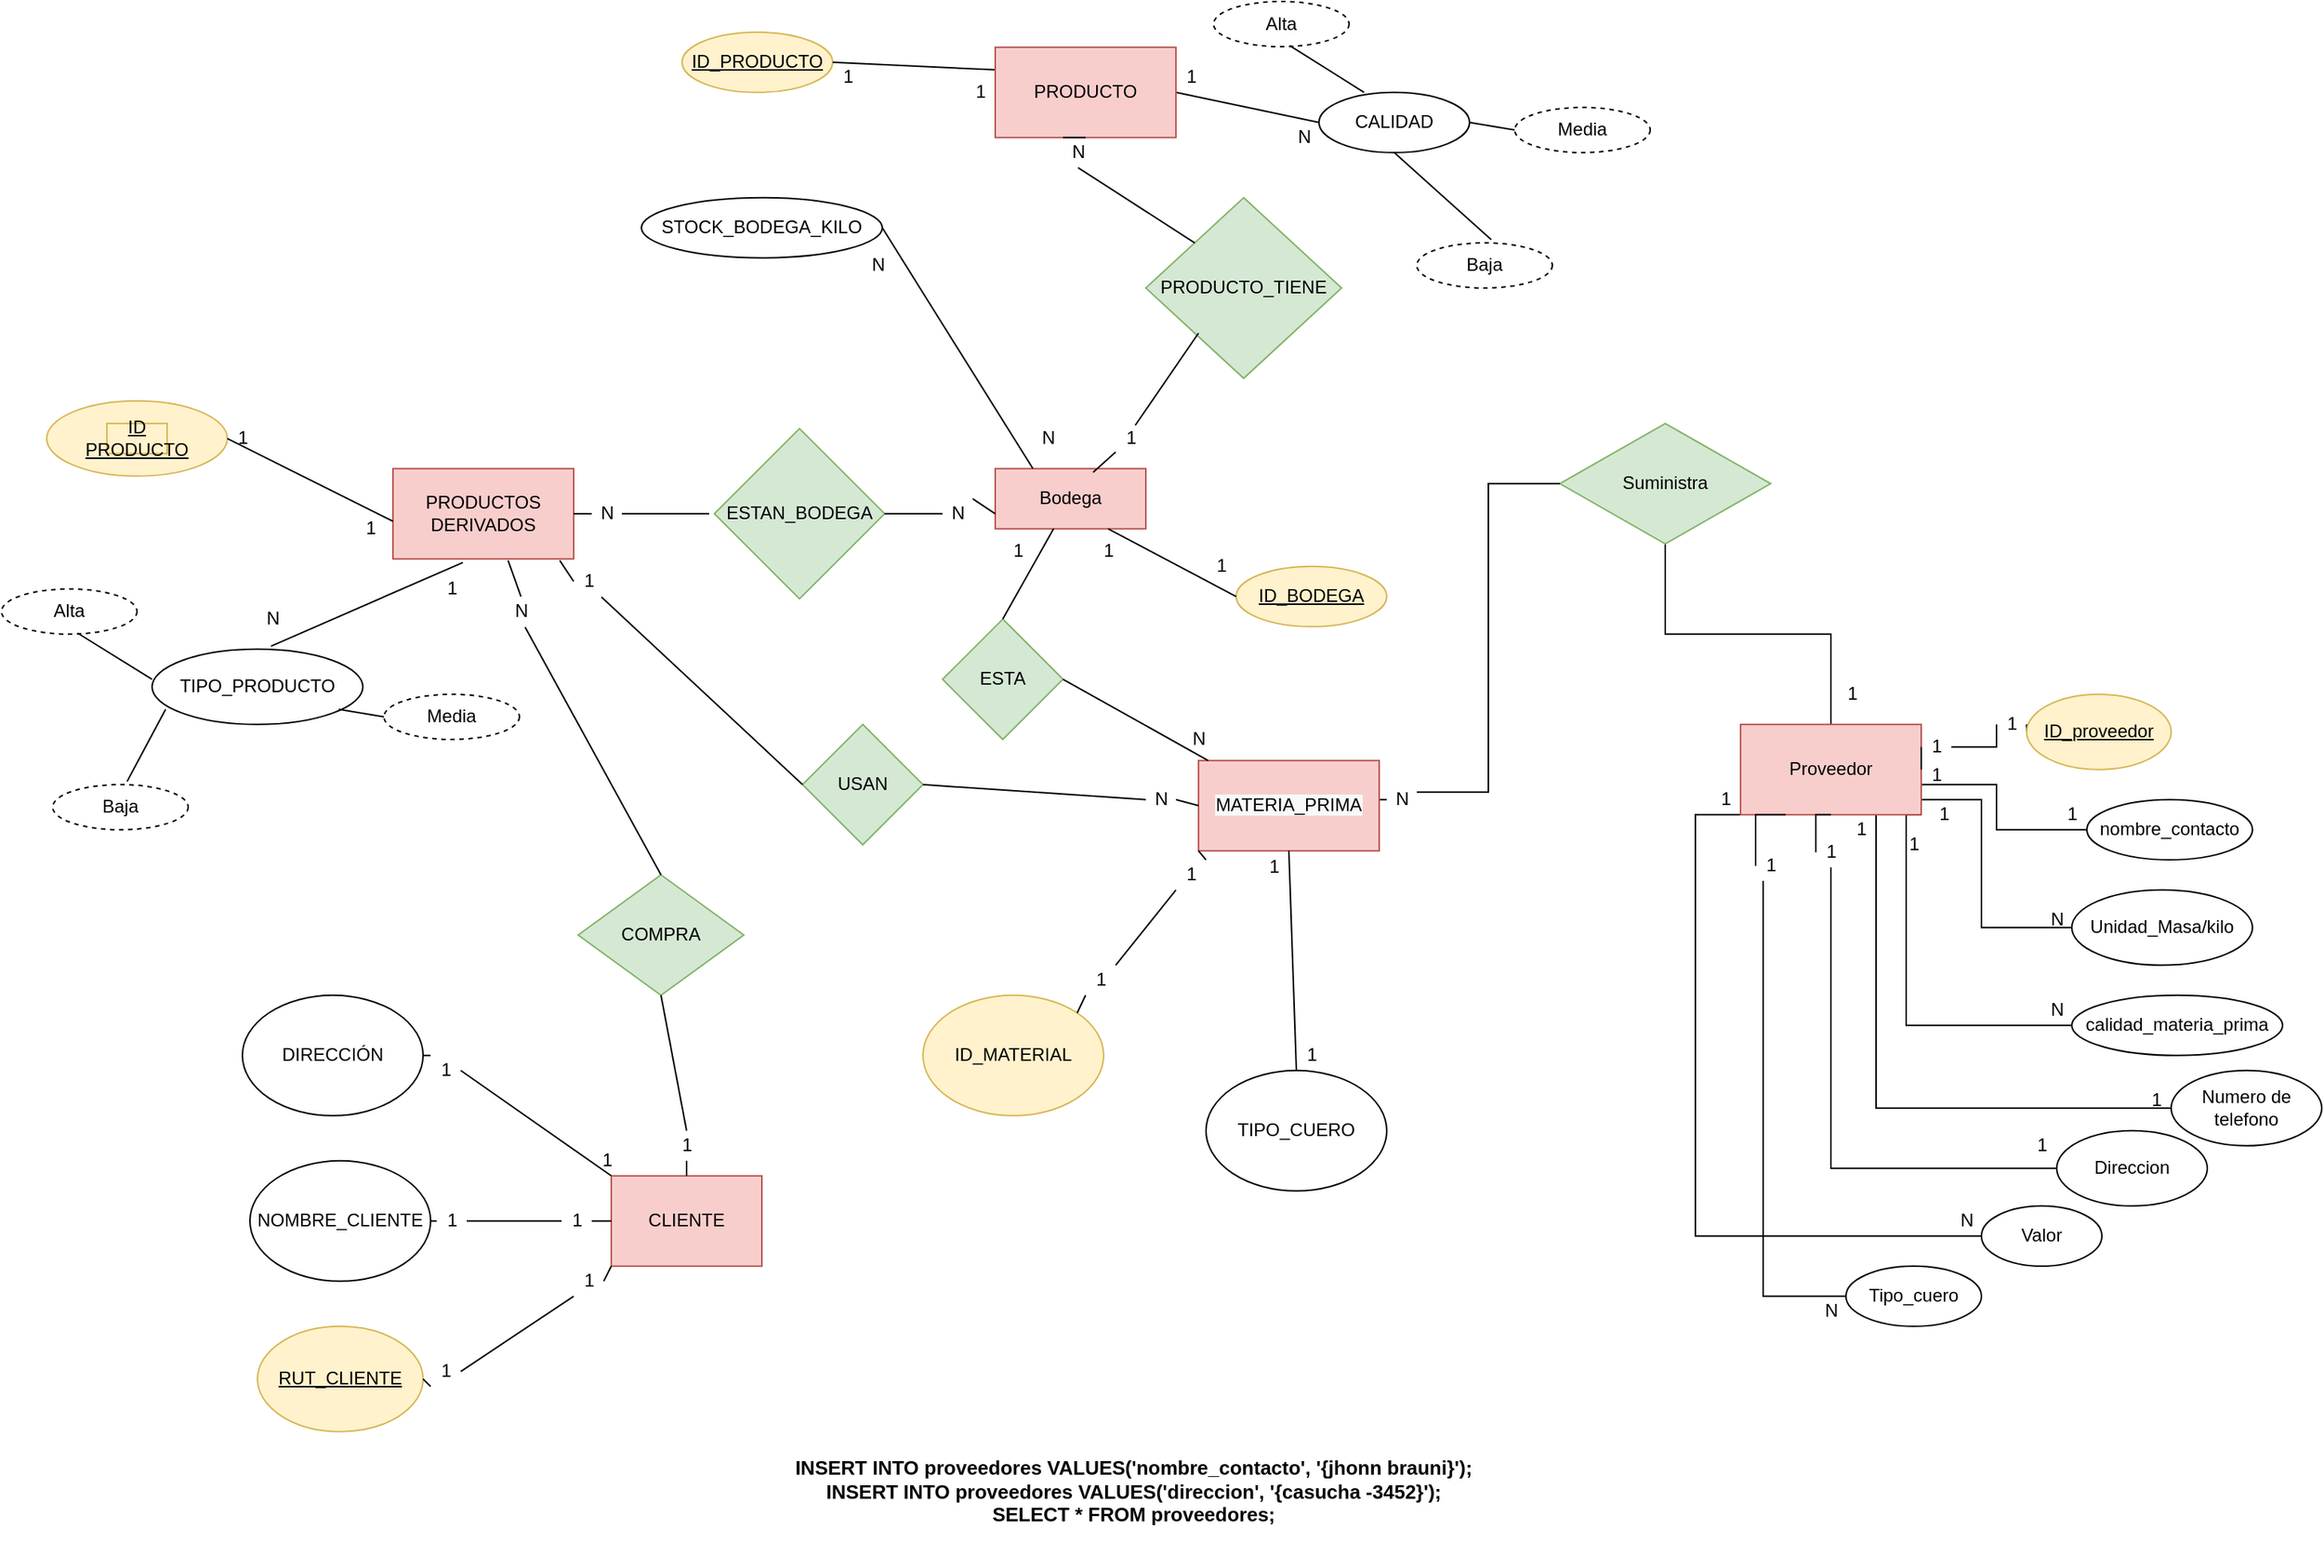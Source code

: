 <mxfile version="14.1.8" type="device" pages="6"><diagram id="hIqfdU7n1S1ffhQA7G08" name="1.-Entidad-Relacion"><mxGraphModel dx="4616" dy="2303" grid="1" gridSize="10" guides="1" tooltips="1" connect="1" arrows="1" fold="1" page="1" pageScale="1" pageWidth="827" pageHeight="1169" math="0" shadow="0"><root><mxCell id="0"/><mxCell id="1" parent="0"/><mxCell id="1byZy2u_i0lfCtjQkynn-28" value="INSERT INTO proveedores VALUES('nombre_contacto', '{jhonn brauni}');&lt;br style=&quot;font-size: 13px;&quot;&gt;INSERT INTO proveedores VALUES('direccion', '{casucha -3452}');&lt;br style=&quot;font-size: 13px;&quot;&gt;SELECT * FROM proveedores;" style="text;html=1;strokeColor=none;fillColor=none;align=center;verticalAlign=middle;whiteSpace=wrap;rounded=0;fontStyle=1;fontSize=13;" parent="1" vertex="1"><mxGeometry x="-308" y="960" width="600" height="100" as="geometry"/></mxCell><mxCell id="1byZy2u_i0lfCtjQkynn-32" style="edgeStyle=orthogonalEdgeStyle;rounded=0;orthogonalLoop=1;jettySize=auto;html=1;exitX=1;exitY=0.5;exitDx=0;exitDy=0;entryX=0;entryY=0.5;entryDx=0;entryDy=0;endArrow=none;endFill=0;" parent="1" source="1byZy2u_i0lfCtjQkynn-167" target="1byZy2u_i0lfCtjQkynn-44" edge="1"><mxGeometry relative="1" as="geometry"/></mxCell><mxCell id="1byZy2u_i0lfCtjQkynn-33" style="edgeStyle=orthogonalEdgeStyle;rounded=0;orthogonalLoop=1;jettySize=auto;html=1;exitX=1;exitY=0.5;exitDx=0;exitDy=0;endArrow=none;endFill=0;" parent="1" source="1byZy2u_i0lfCtjQkynn-41" target="1byZy2u_i0lfCtjQkynn-48" edge="1"><mxGeometry relative="1" as="geometry"><Array as="points"><mxPoint x="515" y="540.4"/><mxPoint x="565" y="540.4"/><mxPoint x="565" y="570.4"/></Array></mxGeometry></mxCell><mxCell id="1byZy2u_i0lfCtjQkynn-34" style="edgeStyle=orthogonalEdgeStyle;rounded=0;orthogonalLoop=1;jettySize=auto;html=1;exitX=1;exitY=0.75;exitDx=0;exitDy=0;entryX=0;entryY=0.5;entryDx=0;entryDy=0;endArrow=none;endFill=0;" parent="1" source="1byZy2u_i0lfCtjQkynn-41" target="1byZy2u_i0lfCtjQkynn-46" edge="1"><mxGeometry relative="1" as="geometry"><Array as="points"><mxPoint x="515" y="550.4"/><mxPoint x="555" y="550.4"/><mxPoint x="555" y="635.4"/></Array></mxGeometry></mxCell><mxCell id="1byZy2u_i0lfCtjQkynn-35" style="edgeStyle=orthogonalEdgeStyle;rounded=0;orthogonalLoop=1;jettySize=auto;html=1;entryX=0;entryY=0.5;entryDx=0;entryDy=0;endArrow=none;endFill=0;exitX=1;exitY=1;exitDx=0;exitDy=0;" parent="1" source="1byZy2u_i0lfCtjQkynn-41" target="1byZy2u_i0lfCtjQkynn-45" edge="1"><mxGeometry relative="1" as="geometry"><Array as="points"><mxPoint x="505" y="560.4"/><mxPoint x="505" y="700.4"/></Array><mxPoint x="505" y="590.4" as="sourcePoint"/></mxGeometry></mxCell><mxCell id="1byZy2u_i0lfCtjQkynn-36" style="edgeStyle=orthogonalEdgeStyle;rounded=0;orthogonalLoop=1;jettySize=auto;html=1;exitX=0.75;exitY=1;exitDx=0;exitDy=0;entryX=0;entryY=0.5;entryDx=0;entryDy=0;endArrow=none;endFill=0;" parent="1" source="1byZy2u_i0lfCtjQkynn-41" target="1byZy2u_i0lfCtjQkynn-43" edge="1"><mxGeometry relative="1" as="geometry"/></mxCell><mxCell id="1byZy2u_i0lfCtjQkynn-37" style="edgeStyle=orthogonalEdgeStyle;rounded=0;orthogonalLoop=1;jettySize=auto;html=1;exitX=0;exitY=1;exitDx=0;exitDy=0;entryX=0;entryY=0.5;entryDx=0;entryDy=0;endArrow=none;endFill=0;" parent="1" source="1byZy2u_i0lfCtjQkynn-41" target="1byZy2u_i0lfCtjQkynn-47" edge="1"><mxGeometry relative="1" as="geometry"><Array as="points"><mxPoint x="365" y="560.4"/><mxPoint x="365" y="840.4"/></Array></mxGeometry></mxCell><mxCell id="1byZy2u_i0lfCtjQkynn-38" style="edgeStyle=orthogonalEdgeStyle;rounded=0;orthogonalLoop=1;jettySize=auto;html=1;exitX=0.25;exitY=1;exitDx=0;exitDy=0;entryX=0;entryY=0.5;entryDx=0;entryDy=0;endArrow=none;endFill=0;" parent="1" source="1byZy2u_i0lfCtjQkynn-163" target="1byZy2u_i0lfCtjQkynn-42" edge="1"><mxGeometry relative="1" as="geometry"/></mxCell><mxCell id="1byZy2u_i0lfCtjQkynn-39" style="edgeStyle=orthogonalEdgeStyle;rounded=0;orthogonalLoop=1;jettySize=auto;html=1;exitX=0.5;exitY=0;exitDx=0;exitDy=0;endArrow=none;endFill=0;" parent="1" source="1byZy2u_i0lfCtjQkynn-41" target="1byZy2u_i0lfCtjQkynn-50" edge="1"><mxGeometry relative="1" as="geometry"/></mxCell><mxCell id="1byZy2u_i0lfCtjQkynn-40" style="edgeStyle=orthogonalEdgeStyle;rounded=0;orthogonalLoop=1;jettySize=auto;html=1;exitX=0.5;exitY=1;exitDx=0;exitDy=0;entryX=0;entryY=0.5;entryDx=0;entryDy=0;endArrow=none;endFill=0;" parent="1" source="1byZy2u_i0lfCtjQkynn-169" target="1byZy2u_i0lfCtjQkynn-51" edge="1"><mxGeometry relative="1" as="geometry"/></mxCell><mxCell id="1byZy2u_i0lfCtjQkynn-41" value="Proveedor" style="rounded=0;whiteSpace=wrap;html=1;fillColor=#f8cecc;strokeColor=#b85450;" parent="1" vertex="1"><mxGeometry x="395" y="500.4" width="120" height="60" as="geometry"/></mxCell><mxCell id="1byZy2u_i0lfCtjQkynn-42" value="Tipo_cuero" style="ellipse;whiteSpace=wrap;html=1;" parent="1" vertex="1"><mxGeometry x="465" y="860.4" width="90" height="40" as="geometry"/></mxCell><mxCell id="1byZy2u_i0lfCtjQkynn-43" value="Numero de telefono" style="ellipse;whiteSpace=wrap;html=1;" parent="1" vertex="1"><mxGeometry x="681" y="730.4" width="100" height="50" as="geometry"/></mxCell><mxCell id="1byZy2u_i0lfCtjQkynn-44" value="&lt;u&gt;ID_proveedor&lt;/u&gt;" style="ellipse;whiteSpace=wrap;html=1;fillColor=#fff2cc;strokeColor=#d6b656;" parent="1" vertex="1"><mxGeometry x="585" y="480.4" width="96" height="50" as="geometry"/></mxCell><mxCell id="1byZy2u_i0lfCtjQkynn-45" value="calidad_materia_prima" style="ellipse;whiteSpace=wrap;html=1;" parent="1" vertex="1"><mxGeometry x="615" y="680.4" width="140" height="40" as="geometry"/></mxCell><mxCell id="1byZy2u_i0lfCtjQkynn-46" value="Unidad_Masa/kilo" style="ellipse;whiteSpace=wrap;html=1;" parent="1" vertex="1"><mxGeometry x="615" y="610.4" width="120" height="50" as="geometry"/></mxCell><mxCell id="1byZy2u_i0lfCtjQkynn-47" value="Valor" style="ellipse;whiteSpace=wrap;html=1;" parent="1" vertex="1"><mxGeometry x="555" y="820.4" width="80" height="40" as="geometry"/></mxCell><mxCell id="1byZy2u_i0lfCtjQkynn-48" value="nombre_contacto" style="ellipse;whiteSpace=wrap;html=1;" parent="1" vertex="1"><mxGeometry x="625" y="550.4" width="110" height="40" as="geometry"/></mxCell><mxCell id="1byZy2u_i0lfCtjQkynn-49" style="edgeStyle=orthogonalEdgeStyle;rounded=0;orthogonalLoop=1;jettySize=auto;html=1;exitX=0;exitY=0.5;exitDx=0;exitDy=0;entryX=1;entryY=0.25;entryDx=0;entryDy=0;endArrow=none;endFill=0;" parent="1" source="1byZy2u_i0lfCtjQkynn-158" target="1byZy2u_i0lfCtjQkynn-99" edge="1"><mxGeometry relative="1" as="geometry"><mxPoint x="455" y="270.4" as="targetPoint"/></mxGeometry></mxCell><mxCell id="1byZy2u_i0lfCtjQkynn-50" value="Suministra" style="rhombus;whiteSpace=wrap;html=1;fillColor=#d5e8d4;strokeColor=#82b366;" parent="1" vertex="1"><mxGeometry x="275" y="300.4" width="140" height="80" as="geometry"/></mxCell><mxCell id="1byZy2u_i0lfCtjQkynn-51" value="Direccion" style="ellipse;whiteSpace=wrap;html=1;" parent="1" vertex="1"><mxGeometry x="605" y="770.4" width="100" height="50" as="geometry"/></mxCell><mxCell id="1byZy2u_i0lfCtjQkynn-52" value="CLIENTE" style="rounded=0;whiteSpace=wrap;html=1;fillColor=#f8cecc;strokeColor=#b85450;" parent="1" vertex="1"><mxGeometry x="-355" y="800.4" width="100" height="60" as="geometry"/></mxCell><mxCell id="1byZy2u_i0lfCtjQkynn-53" value="&lt;u&gt;RUT_CLIENTE&lt;/u&gt;" style="ellipse;whiteSpace=wrap;html=1;fillColor=#fff2cc;strokeColor=#d6b656;" parent="1" vertex="1"><mxGeometry x="-590" y="900.4" width="110" height="70" as="geometry"/></mxCell><mxCell id="1byZy2u_i0lfCtjQkynn-54" value="" style="endArrow=none;html=1;entryX=0;entryY=1;entryDx=0;entryDy=0;exitX=1;exitY=0.5;exitDx=0;exitDy=0;startArrow=none;startFill=0;" parent="1" source="1byZy2u_i0lfCtjQkynn-147" target="1byZy2u_i0lfCtjQkynn-52" edge="1"><mxGeometry width="50" height="50" relative="1" as="geometry"><mxPoint x="-530" y="1060.4" as="sourcePoint"/><mxPoint x="-480" y="1010.4" as="targetPoint"/></mxGeometry></mxCell><mxCell id="1byZy2u_i0lfCtjQkynn-55" value="NOMBRE_CLIENTE" style="ellipse;whiteSpace=wrap;html=1;" parent="1" vertex="1"><mxGeometry x="-595" y="790.4" width="120" height="80" as="geometry"/></mxCell><mxCell id="1byZy2u_i0lfCtjQkynn-56" value="" style="endArrow=none;html=1;exitX=0;exitY=0.5;exitDx=0;exitDy=0;entryX=1;entryY=0.5;entryDx=0;entryDy=0;startArrow=none;startFill=0;endFill=0;" parent="1" source="1byZy2u_i0lfCtjQkynn-145" target="1byZy2u_i0lfCtjQkynn-55" edge="1"><mxGeometry width="50" height="50" relative="1" as="geometry"><mxPoint x="-330" y="860.4" as="sourcePoint"/><mxPoint x="-475" y="830.4" as="targetPoint"/></mxGeometry></mxCell><mxCell id="1byZy2u_i0lfCtjQkynn-57" value="DIRECCIÓN" style="ellipse;whiteSpace=wrap;html=1;" parent="1" vertex="1"><mxGeometry x="-600" y="680.4" width="120" height="80" as="geometry"/></mxCell><mxCell id="1byZy2u_i0lfCtjQkynn-58" value="" style="endArrow=none;html=1;entryX=1;entryY=0.5;entryDx=0;entryDy=0;exitX=0;exitY=0;exitDx=0;exitDy=0;startArrow=none;startFill=0;endFill=0;" parent="1" source="1byZy2u_i0lfCtjQkynn-121" target="1byZy2u_i0lfCtjQkynn-57" edge="1"><mxGeometry width="50" height="50" relative="1" as="geometry"><mxPoint x="-340" y="920.4" as="sourcePoint"/><mxPoint x="-270" y="840.4" as="targetPoint"/></mxGeometry></mxCell><mxCell id="1byZy2u_i0lfCtjQkynn-59" value="COMPRA" style="rhombus;whiteSpace=wrap;html=1;fillColor=#d5e8d4;strokeColor=#82b366;" parent="1" vertex="1"><mxGeometry x="-377" y="600.4" width="110" height="80" as="geometry"/></mxCell><mxCell id="1byZy2u_i0lfCtjQkynn-60" value="" style="endArrow=none;html=1;entryX=0.5;entryY=1;entryDx=0;entryDy=0;endFill=0;exitX=0.5;exitY=0;exitDx=0;exitDy=0;" parent="1" source="1byZy2u_i0lfCtjQkynn-123" target="1byZy2u_i0lfCtjQkynn-59" edge="1"><mxGeometry width="50" height="50" relative="1" as="geometry"><mxPoint x="-225" y="980.4" as="sourcePoint"/><mxPoint x="-175" y="930.4" as="targetPoint"/></mxGeometry></mxCell><mxCell id="1byZy2u_i0lfCtjQkynn-61" value="Bodega" style="whiteSpace=wrap;html=1;align=center;fillColor=#f8cecc;strokeColor=#b85450;" parent="1" vertex="1"><mxGeometry x="-100" y="330.4" width="100" height="40" as="geometry"/></mxCell><mxCell id="1byZy2u_i0lfCtjQkynn-62" value="STOCK_BODEGA_KILO" style="ellipse;whiteSpace=wrap;html=1;align=center;" parent="1" vertex="1"><mxGeometry x="-335" y="150.4" width="160" height="40" as="geometry"/></mxCell><mxCell id="1byZy2u_i0lfCtjQkynn-63" value="&lt;u&gt;ID_BODEGA&lt;/u&gt;" style="ellipse;whiteSpace=wrap;html=1;align=center;fillColor=#fff2cc;strokeColor=#d6b656;" parent="1" vertex="1"><mxGeometry x="60" y="395.4" width="100" height="40" as="geometry"/></mxCell><mxCell id="1byZy2u_i0lfCtjQkynn-64" value="CALIDAD" style="ellipse;whiteSpace=wrap;html=1;align=center;" parent="1" vertex="1"><mxGeometry x="115" y="80.4" width="100" height="40" as="geometry"/></mxCell><mxCell id="1byZy2u_i0lfCtjQkynn-65" value="" style="endArrow=none;html=1;entryX=1;entryY=0.5;entryDx=0;entryDy=0;exitX=0.25;exitY=0;exitDx=0;exitDy=0;endFill=0;" parent="1" source="1byZy2u_i0lfCtjQkynn-61" target="1byZy2u_i0lfCtjQkynn-62" edge="1"><mxGeometry width="50" height="50" relative="1" as="geometry"><mxPoint x="-275" y="380.4" as="sourcePoint"/><mxPoint x="-225" y="330.4" as="targetPoint"/></mxGeometry></mxCell><mxCell id="1byZy2u_i0lfCtjQkynn-66" value="" style="endArrow=none;html=1;entryX=1;entryY=0.5;entryDx=0;entryDy=0;exitX=0;exitY=0.5;exitDx=0;exitDy=0;endFill=0;" parent="1" source="1byZy2u_i0lfCtjQkynn-64" target="1byZy2u_i0lfCtjQkynn-90" edge="1"><mxGeometry width="50" height="50" relative="1" as="geometry"><mxPoint x="-275" y="380.4" as="sourcePoint"/><mxPoint x="-225" y="330.4" as="targetPoint"/></mxGeometry></mxCell><mxCell id="1byZy2u_i0lfCtjQkynn-67" value="&lt;u&gt;ID_PRODUCTO&lt;/u&gt;" style="ellipse;whiteSpace=wrap;html=1;align=center;fillColor=#fff2cc;strokeColor=#d6b656;" parent="1" vertex="1"><mxGeometry x="-308" y="40.4" width="100" height="40" as="geometry"/></mxCell><mxCell id="1byZy2u_i0lfCtjQkynn-68" value="" style="endArrow=none;html=1;entryX=0;entryY=0.25;entryDx=0;entryDy=0;exitX=1;exitY=0.5;exitDx=0;exitDy=0;startArrow=none;startFill=0;" parent="1" source="1byZy2u_i0lfCtjQkynn-67" target="1byZy2u_i0lfCtjQkynn-90" edge="1"><mxGeometry width="50" height="50" relative="1" as="geometry"><mxPoint x="-695" y="150.4" as="sourcePoint"/><mxPoint x="-645" y="100.4" as="targetPoint"/></mxGeometry></mxCell><mxCell id="1byZy2u_i0lfCtjQkynn-69" value="PRODUCTOS DERIVADOS" style="rounded=0;whiteSpace=wrap;html=1;fillColor=#f8cecc;strokeColor=#b85450;" parent="1" vertex="1"><mxGeometry x="-500" y="330.4" width="120" height="60" as="geometry"/></mxCell><mxCell id="1byZy2u_i0lfCtjQkynn-70" value="TIPO_PRODUCTO" style="ellipse;whiteSpace=wrap;html=1;" parent="1" vertex="1"><mxGeometry x="-660" y="450.4" width="140" height="50" as="geometry"/></mxCell><mxCell id="1byZy2u_i0lfCtjQkynn-71" value="" style="whiteSpace=wrap;html=1;aspect=fixed;rotation=45;fillColor=#d5e8d4;strokeColor=#82b366;" parent="1" vertex="1"><mxGeometry x="-270" y="320.4" width="80" height="80" as="geometry"/></mxCell><mxCell id="1byZy2u_i0lfCtjQkynn-72" value="ESTAN_BODEGA" style="text;html=1;strokeColor=none;fillColor=none;align=center;verticalAlign=middle;whiteSpace=wrap;rounded=0;" parent="1" vertex="1"><mxGeometry x="-270" y="335.4" width="80" height="50" as="geometry"/></mxCell><mxCell id="1byZy2u_i0lfCtjQkynn-73" value="" style="ellipse;whiteSpace=wrap;html=1;dashed=1;" parent="1" vertex="1"><mxGeometry x="-760" y="410.4" width="90" height="30" as="geometry"/></mxCell><mxCell id="1byZy2u_i0lfCtjQkynn-74" value="Alta" style="text;html=1;strokeColor=none;fillColor=none;align=center;verticalAlign=middle;whiteSpace=wrap;rounded=0;" parent="1" vertex="1"><mxGeometry x="-735" y="415.4" width="40" height="20" as="geometry"/></mxCell><mxCell id="1byZy2u_i0lfCtjQkynn-75" value="" style="ellipse;whiteSpace=wrap;html=1;dashed=1;" parent="1" vertex="1"><mxGeometry x="-726" y="540.4" width="90" height="30" as="geometry"/></mxCell><mxCell id="1byZy2u_i0lfCtjQkynn-76" value="Baja" style="text;html=1;strokeColor=none;fillColor=none;align=center;verticalAlign=middle;whiteSpace=wrap;rounded=0;" parent="1" vertex="1"><mxGeometry x="-701" y="545.4" width="40" height="20" as="geometry"/></mxCell><mxCell id="1byZy2u_i0lfCtjQkynn-77" value="" style="ellipse;whiteSpace=wrap;html=1;dashed=1;" parent="1" vertex="1"><mxGeometry x="-506" y="480.4" width="90" height="30" as="geometry"/></mxCell><mxCell id="1byZy2u_i0lfCtjQkynn-78" value="Media" style="text;html=1;strokeColor=none;fillColor=none;align=center;verticalAlign=middle;whiteSpace=wrap;rounded=0;" parent="1" vertex="1"><mxGeometry x="-481" y="485.4" width="40" height="20" as="geometry"/></mxCell><mxCell id="1byZy2u_i0lfCtjQkynn-79" value="" style="endArrow=none;html=1;exitX=0.387;exitY=1.04;exitDx=0;exitDy=0;entryX=0.564;entryY=-0.04;entryDx=0;entryDy=0;entryPerimeter=0;endFill=0;exitPerimeter=0;" parent="1" source="1byZy2u_i0lfCtjQkynn-69" target="1byZy2u_i0lfCtjQkynn-70" edge="1"><mxGeometry width="50" height="50" relative="1" as="geometry"><mxPoint x="-320" y="350.4" as="sourcePoint"/><mxPoint x="-270" y="300.4" as="targetPoint"/></mxGeometry></mxCell><mxCell id="1byZy2u_i0lfCtjQkynn-80" value="" style="endArrow=none;html=1;exitX=1;exitY=0.5;exitDx=0;exitDy=0;endFill=0;" parent="1" source="1byZy2u_i0lfCtjQkynn-151" edge="1"><mxGeometry width="50" height="50" relative="1" as="geometry"><mxPoint x="-320" y="350.4" as="sourcePoint"/><mxPoint x="-290" y="360.4" as="targetPoint"/></mxGeometry></mxCell><mxCell id="1byZy2u_i0lfCtjQkynn-81" value="" style="endArrow=none;html=1;exitX=1;exitY=0;exitDx=0;exitDy=0;entryX=0;entryY=0.5;entryDx=0;entryDy=0;endFill=0;" parent="1" source="1byZy2u_i0lfCtjQkynn-153" edge="1"><mxGeometry width="50" height="50" relative="1" as="geometry"><mxPoint x="-170" y="360.4" as="sourcePoint"/><mxPoint x="-100" y="360.4" as="targetPoint"/></mxGeometry></mxCell><mxCell id="1byZy2u_i0lfCtjQkynn-82" value="" style="endArrow=none;html=1;exitX=0.5;exitY=0;exitDx=0;exitDy=0;entryX=0.562;entryY=0.978;entryDx=0;entryDy=0;entryPerimeter=0;endFill=0;" parent="1" target="1byZy2u_i0lfCtjQkynn-73" edge="1"><mxGeometry width="50" height="50" relative="1" as="geometry"><mxPoint x="-660" y="470.4" as="sourcePoint"/><mxPoint x="-690" y="460.4" as="targetPoint"/></mxGeometry></mxCell><mxCell id="1byZy2u_i0lfCtjQkynn-83" value="" style="endArrow=none;html=1;entryX=0.549;entryY=-0.07;entryDx=0;entryDy=0;entryPerimeter=0;exitX=0.5;exitY=1;exitDx=0;exitDy=0;endFill=0;" parent="1" target="1byZy2u_i0lfCtjQkynn-75" edge="1"><mxGeometry width="50" height="50" relative="1" as="geometry"><mxPoint x="-651" y="490.4" as="sourcePoint"/><mxPoint x="-681" y="440.4" as="targetPoint"/></mxGeometry></mxCell><mxCell id="1byZy2u_i0lfCtjQkynn-84" value="" style="endArrow=none;html=1;entryX=0;entryY=0.5;entryDx=0;entryDy=0;exitX=1;exitY=0.5;exitDx=0;exitDy=0;endFill=0;" parent="1" target="1byZy2u_i0lfCtjQkynn-77" edge="1"><mxGeometry width="50" height="50" relative="1" as="geometry"><mxPoint x="-536" y="490.4" as="sourcePoint"/><mxPoint x="-626" y="465.4" as="targetPoint"/></mxGeometry></mxCell><mxCell id="1byZy2u_i0lfCtjQkynn-85" value="" style="ellipse;whiteSpace=wrap;html=1;fillColor=#fff2cc;strokeColor=#d6b656;" parent="1" vertex="1"><mxGeometry x="-730" y="285.4" width="120" height="50" as="geometry"/></mxCell><mxCell id="1byZy2u_i0lfCtjQkynn-86" value="&lt;u&gt;ID PRODUCTO&lt;/u&gt;" style="text;html=1;strokeColor=#d6b656;fillColor=#fff2cc;align=center;verticalAlign=middle;whiteSpace=wrap;rounded=0;" parent="1" vertex="1"><mxGeometry x="-690" y="300.4" width="40" height="20" as="geometry"/></mxCell><mxCell id="1byZy2u_i0lfCtjQkynn-87" value="" style="endArrow=none;html=1;exitX=1;exitY=0.5;exitDx=0;exitDy=0;entryX=0;entryY=0.583;entryDx=0;entryDy=0;entryPerimeter=0;endFill=0;" parent="1" source="1byZy2u_i0lfCtjQkynn-85" target="1byZy2u_i0lfCtjQkynn-69" edge="1"><mxGeometry width="50" height="50" relative="1" as="geometry"><mxPoint x="-440" y="470.4" as="sourcePoint"/><mxPoint x="-390" y="420.4" as="targetPoint"/></mxGeometry></mxCell><mxCell id="1byZy2u_i0lfCtjQkynn-88" value="ID_MATERIAL" style="ellipse;whiteSpace=wrap;html=1;fillColor=#fff2cc;strokeColor=#d6b656;" parent="1" vertex="1"><mxGeometry x="-148" y="680.4" width="120" height="80" as="geometry"/></mxCell><mxCell id="1byZy2u_i0lfCtjQkynn-89" value="" style="endArrow=none;html=1;exitX=0.5;exitY=0;exitDx=0;exitDy=0;entryX=0.637;entryY=1.017;entryDx=0;entryDy=0;entryPerimeter=0;" parent="1" source="1byZy2u_i0lfCtjQkynn-126" target="1byZy2u_i0lfCtjQkynn-69" edge="1"><mxGeometry width="50" height="50" relative="1" as="geometry"><mxPoint x="-65" y="570.4" as="sourcePoint"/><mxPoint x="-15" y="520.4" as="targetPoint"/><Array as="points"/></mxGeometry></mxCell><mxCell id="1byZy2u_i0lfCtjQkynn-90" value="&lt;span&gt;PRODUCTO&lt;/span&gt;" style="rounded=0;whiteSpace=wrap;html=1;fillColor=#f8cecc;strokeColor=#b85450;" parent="1" vertex="1"><mxGeometry x="-100" y="50.4" width="120" height="60" as="geometry"/></mxCell><mxCell id="1byZy2u_i0lfCtjQkynn-91" value="PRODUCTO_TIENE" style="rhombus;whiteSpace=wrap;html=1;fillColor=#d5e8d4;strokeColor=#82b366;" parent="1" vertex="1"><mxGeometry y="150.4" width="130" height="120" as="geometry"/></mxCell><mxCell id="1byZy2u_i0lfCtjQkynn-92" value="" style="endArrow=none;html=1;exitX=0;exitY=0.5;exitDx=0;exitDy=0;" parent="1" source="1byZy2u_i0lfCtjQkynn-63" edge="1"><mxGeometry width="50" height="50" relative="1" as="geometry"><mxPoint x="-75" y="420.4" as="sourcePoint"/><mxPoint x="-25" y="370.4" as="targetPoint"/></mxGeometry></mxCell><mxCell id="1byZy2u_i0lfCtjQkynn-93" value="" style="endArrow=none;html=1;exitX=0.65;exitY=0.061;exitDx=0;exitDy=0;exitPerimeter=0;" parent="1" source="1byZy2u_i0lfCtjQkynn-95" edge="1"><mxGeometry width="50" height="50" relative="1" as="geometry"><mxPoint x="-15" y="290.4" as="sourcePoint"/><mxPoint x="35" y="240.4" as="targetPoint"/></mxGeometry></mxCell><mxCell id="1byZy2u_i0lfCtjQkynn-94" value="" style="endArrow=none;html=1;exitX=0.5;exitY=1;exitDx=0;exitDy=0;entryX=0;entryY=0;entryDx=0;entryDy=0;" parent="1" source="1byZy2u_i0lfCtjQkynn-97" target="1byZy2u_i0lfCtjQkynn-91" edge="1"><mxGeometry width="50" height="50" relative="1" as="geometry"><mxPoint x="-25" y="342.84" as="sourcePoint"/><mxPoint x="45" y="250.4" as="targetPoint"/></mxGeometry></mxCell><mxCell id="1byZy2u_i0lfCtjQkynn-95" value="1" style="text;html=1;resizable=0;autosize=1;align=center;verticalAlign=middle;points=[];fillColor=none;strokeColor=none;rounded=0;" parent="1" vertex="1"><mxGeometry x="-20" y="300.4" width="20" height="20" as="geometry"/></mxCell><mxCell id="1byZy2u_i0lfCtjQkynn-96" value="" style="endArrow=none;html=1;exitX=0.65;exitY=0.061;exitDx=0;exitDy=0;exitPerimeter=0;" parent="1" source="1byZy2u_i0lfCtjQkynn-61" target="1byZy2u_i0lfCtjQkynn-95" edge="1"><mxGeometry width="50" height="50" relative="1" as="geometry"><mxPoint x="-35" y="332.84" as="sourcePoint"/><mxPoint x="35" y="240.4" as="targetPoint"/></mxGeometry></mxCell><mxCell id="1byZy2u_i0lfCtjQkynn-97" value="N" style="text;html=1;resizable=0;autosize=1;align=center;verticalAlign=middle;points=[];rounded=0;" parent="1" vertex="1"><mxGeometry x="-55" y="110.4" width="20" height="20" as="geometry"/></mxCell><mxCell id="1byZy2u_i0lfCtjQkynn-98" value="" style="endArrow=none;html=1;exitX=0.5;exitY=1;exitDx=0;exitDy=0;entryX=0;entryY=0;entryDx=0;entryDy=0;" parent="1" source="1byZy2u_i0lfCtjQkynn-90" target="1byZy2u_i0lfCtjQkynn-97" edge="1"><mxGeometry width="50" height="50" relative="1" as="geometry"><mxPoint x="-40" y="110.4" as="sourcePoint"/><mxPoint x="32.5" y="180.4" as="targetPoint"/></mxGeometry></mxCell><mxCell id="1byZy2u_i0lfCtjQkynn-99" value="&#10;&#10;&lt;span style=&quot;color: rgb(0, 0, 0); font-family: helvetica; font-size: 12px; font-style: normal; font-weight: 400; letter-spacing: normal; text-align: center; text-indent: 0px; text-transform: none; word-spacing: 0px; background-color: rgb(248, 249, 250); display: inline; float: none;&quot;&gt;MATERIA_PRIMA&lt;/span&gt;&#10;&#10;" style="rounded=0;whiteSpace=wrap;html=1;fillColor=#f8cecc;strokeColor=#b85450;" parent="1" vertex="1"><mxGeometry x="35" y="524.4" width="120" height="60" as="geometry"/></mxCell><mxCell id="1byZy2u_i0lfCtjQkynn-100" value="" style="endArrow=none;html=1;entryX=0;entryY=1;entryDx=0;entryDy=0;exitX=1;exitY=0;exitDx=0;exitDy=0;" parent="1" source="1byZy2u_i0lfCtjQkynn-128" target="1byZy2u_i0lfCtjQkynn-99" edge="1"><mxGeometry width="50" height="50" relative="1" as="geometry"><mxPoint x="-135" y="540.4" as="sourcePoint"/><mxPoint x="-85" y="490.4" as="targetPoint"/></mxGeometry></mxCell><mxCell id="1byZy2u_i0lfCtjQkynn-101" value="TIPO_CUERO" style="ellipse;whiteSpace=wrap;html=1;" parent="1" vertex="1"><mxGeometry x="40" y="730.4" width="120" height="80" as="geometry"/></mxCell><mxCell id="1byZy2u_i0lfCtjQkynn-102" value="" style="endArrow=none;html=1;entryX=0.5;entryY=1;entryDx=0;entryDy=0;exitX=0.5;exitY=0;exitDx=0;exitDy=0;" parent="1" source="1byZy2u_i0lfCtjQkynn-101" target="1byZy2u_i0lfCtjQkynn-99" edge="1"><mxGeometry width="50" height="50" relative="1" as="geometry"><mxPoint x="-135" y="540.4" as="sourcePoint"/><mxPoint x="-85" y="490.4" as="targetPoint"/></mxGeometry></mxCell><mxCell id="1byZy2u_i0lfCtjQkynn-103" value="ESTA" style="rhombus;whiteSpace=wrap;html=1;fillColor=#d5e8d4;strokeColor=#82b366;" parent="1" vertex="1"><mxGeometry x="-135" y="430.4" width="80" height="80" as="geometry"/></mxCell><mxCell id="1byZy2u_i0lfCtjQkynn-104" value="" style="endArrow=none;html=1;exitX=0.5;exitY=0;exitDx=0;exitDy=0;" parent="1" source="1byZy2u_i0lfCtjQkynn-103" target="1byZy2u_i0lfCtjQkynn-61" edge="1"><mxGeometry width="50" height="50" relative="1" as="geometry"><mxPoint x="-215" y="550.4" as="sourcePoint"/><mxPoint x="-165" y="500.4" as="targetPoint"/></mxGeometry></mxCell><mxCell id="1byZy2u_i0lfCtjQkynn-105" value="" style="endArrow=none;html=1;exitX=1;exitY=0.5;exitDx=0;exitDy=0;" parent="1" source="1byZy2u_i0lfCtjQkynn-103" target="1byZy2u_i0lfCtjQkynn-99" edge="1"><mxGeometry width="50" height="50" relative="1" as="geometry"><mxPoint x="-135" y="540.4" as="sourcePoint"/><mxPoint x="-85" y="490.4" as="targetPoint"/></mxGeometry></mxCell><mxCell id="1byZy2u_i0lfCtjQkynn-106" value="USAN" style="rhombus;whiteSpace=wrap;html=1;fillColor=#d5e8d4;strokeColor=#82b366;" parent="1" vertex="1"><mxGeometry x="-228" y="500.4" width="80" height="80" as="geometry"/></mxCell><mxCell id="1byZy2u_i0lfCtjQkynn-107" value="" style="endArrow=none;html=1;entryX=0;entryY=0.5;entryDx=0;entryDy=0;exitX=1;exitY=0.5;exitDx=0;exitDy=0;" parent="1" source="1byZy2u_i0lfCtjQkynn-140" target="1byZy2u_i0lfCtjQkynn-99" edge="1"><mxGeometry width="50" height="50" relative="1" as="geometry"><mxPoint x="-135" y="540.4" as="sourcePoint"/><mxPoint x="-85" y="490.4" as="targetPoint"/></mxGeometry></mxCell><mxCell id="1byZy2u_i0lfCtjQkynn-108" value="" style="endArrow=none;html=1;entryX=0.923;entryY=1.017;entryDx=0;entryDy=0;entryPerimeter=0;exitX=0;exitY=0.5;exitDx=0;exitDy=0;" parent="1" source="1byZy2u_i0lfCtjQkynn-138" target="1byZy2u_i0lfCtjQkynn-69" edge="1"><mxGeometry width="50" height="50" relative="1" as="geometry"><mxPoint x="-135" y="540.4" as="sourcePoint"/><mxPoint x="-85" y="490.4" as="targetPoint"/><Array as="points"/></mxGeometry></mxCell><mxCell id="1byZy2u_i0lfCtjQkynn-109" value="" style="ellipse;whiteSpace=wrap;html=1;dashed=1;" parent="1" vertex="1"><mxGeometry x="45" y="20" width="90" height="30" as="geometry"/></mxCell><mxCell id="1byZy2u_i0lfCtjQkynn-110" value="Alta" style="text;html=1;strokeColor=none;fillColor=none;align=center;verticalAlign=middle;whiteSpace=wrap;rounded=0;" parent="1" vertex="1"><mxGeometry x="70" y="25" width="40" height="20" as="geometry"/></mxCell><mxCell id="1byZy2u_i0lfCtjQkynn-111" value="" style="ellipse;whiteSpace=wrap;html=1;dashed=1;" parent="1" vertex="1"><mxGeometry x="180" y="180.4" width="90" height="30" as="geometry"/></mxCell><mxCell id="1byZy2u_i0lfCtjQkynn-112" value="Baja" style="text;html=1;strokeColor=none;fillColor=none;align=center;verticalAlign=middle;whiteSpace=wrap;rounded=0;" parent="1" vertex="1"><mxGeometry x="205" y="185.4" width="40" height="20" as="geometry"/></mxCell><mxCell id="1byZy2u_i0lfCtjQkynn-113" value="" style="ellipse;whiteSpace=wrap;html=1;dashed=1;" parent="1" vertex="1"><mxGeometry x="245" y="90.4" width="90" height="30" as="geometry"/></mxCell><mxCell id="1byZy2u_i0lfCtjQkynn-114" value="Media" style="text;html=1;strokeColor=none;fillColor=none;align=center;verticalAlign=middle;whiteSpace=wrap;rounded=0;" parent="1" vertex="1"><mxGeometry x="270" y="95.4" width="40" height="20" as="geometry"/></mxCell><mxCell id="1byZy2u_i0lfCtjQkynn-115" value="" style="endArrow=none;html=1;entryX=0.562;entryY=0.978;entryDx=0;entryDy=0;entryPerimeter=0;endFill=0;" parent="1" target="1byZy2u_i0lfCtjQkynn-109" edge="1"><mxGeometry width="50" height="50" relative="1" as="geometry"><mxPoint x="145" y="80.4" as="sourcePoint"/><mxPoint x="115" y="70" as="targetPoint"/></mxGeometry></mxCell><mxCell id="1byZy2u_i0lfCtjQkynn-116" value="" style="endArrow=none;html=1;entryX=0.549;entryY=-0.07;entryDx=0;entryDy=0;entryPerimeter=0;exitX=0.5;exitY=1;exitDx=0;exitDy=0;endFill=0;" parent="1" source="1byZy2u_i0lfCtjQkynn-64" target="1byZy2u_i0lfCtjQkynn-111" edge="1"><mxGeometry width="50" height="50" relative="1" as="geometry"><mxPoint x="195" y="120.4" as="sourcePoint"/><mxPoint x="165" y="70.4" as="targetPoint"/></mxGeometry></mxCell><mxCell id="1byZy2u_i0lfCtjQkynn-117" value="" style="endArrow=none;html=1;entryX=0;entryY=0.5;entryDx=0;entryDy=0;exitX=1;exitY=0.5;exitDx=0;exitDy=0;endFill=0;" parent="1" target="1byZy2u_i0lfCtjQkynn-113" edge="1"><mxGeometry width="50" height="50" relative="1" as="geometry"><mxPoint x="215" y="100.4" as="sourcePoint"/><mxPoint x="125" y="75.4" as="targetPoint"/></mxGeometry></mxCell><mxCell id="1byZy2u_i0lfCtjQkynn-118" value="1" style="text;html=1;resizable=0;autosize=1;align=center;verticalAlign=middle;points=[];fillColor=none;strokeColor=none;rounded=0;" parent="1" vertex="1"><mxGeometry x="-471" y="400.4" width="20" height="20" as="geometry"/></mxCell><mxCell id="1byZy2u_i0lfCtjQkynn-119" value="1" style="text;html=1;resizable=0;autosize=1;align=center;verticalAlign=middle;points=[];fillColor=none;strokeColor=none;rounded=0;" parent="1" vertex="1"><mxGeometry x="-388" y="820.4" width="20" height="20" as="geometry"/></mxCell><mxCell id="1byZy2u_i0lfCtjQkynn-120" value="" style="endArrow=none;html=1;exitX=0;exitY=0.5;exitDx=0;exitDy=0;entryX=1;entryY=0.5;entryDx=0;entryDy=0;startArrow=none;startFill=0;endFill=0;" parent="1" source="1byZy2u_i0lfCtjQkynn-52" target="1byZy2u_i0lfCtjQkynn-119" edge="1"><mxGeometry width="50" height="50" relative="1" as="geometry"><mxPoint x="-355" y="830.4" as="sourcePoint"/><mxPoint x="-475" y="830.4" as="targetPoint"/></mxGeometry></mxCell><mxCell id="1byZy2u_i0lfCtjQkynn-121" value="1" style="text;html=1;resizable=0;autosize=1;align=center;verticalAlign=middle;points=[];fillColor=none;strokeColor=none;rounded=0;" parent="1" vertex="1"><mxGeometry x="-475" y="720.4" width="20" height="20" as="geometry"/></mxCell><mxCell id="1byZy2u_i0lfCtjQkynn-122" value="" style="endArrow=none;html=1;entryX=1;entryY=0.5;entryDx=0;entryDy=0;exitX=0;exitY=0;exitDx=0;exitDy=0;startArrow=none;startFill=0;endFill=0;" parent="1" source="1byZy2u_i0lfCtjQkynn-52" target="1byZy2u_i0lfCtjQkynn-121" edge="1"><mxGeometry width="50" height="50" relative="1" as="geometry"><mxPoint x="-355" y="800.4" as="sourcePoint"/><mxPoint x="-480" y="720.4" as="targetPoint"/></mxGeometry></mxCell><mxCell id="1byZy2u_i0lfCtjQkynn-123" value="1" style="text;html=1;resizable=0;autosize=1;align=center;verticalAlign=middle;points=[];fillColor=none;strokeColor=none;rounded=0;" parent="1" vertex="1"><mxGeometry x="-315" y="770.4" width="20" height="20" as="geometry"/></mxCell><mxCell id="1byZy2u_i0lfCtjQkynn-124" value="" style="endArrow=none;html=1;entryX=0.5;entryY=1;entryDx=0;entryDy=0;endFill=0;exitX=0.5;exitY=0;exitDx=0;exitDy=0;" parent="1" source="1byZy2u_i0lfCtjQkynn-52" target="1byZy2u_i0lfCtjQkynn-123" edge="1"><mxGeometry width="50" height="50" relative="1" as="geometry"><mxPoint x="-305" y="800.4" as="sourcePoint"/><mxPoint x="-322" y="680.4" as="targetPoint"/></mxGeometry></mxCell><mxCell id="1byZy2u_i0lfCtjQkynn-125" value="N" style="text;html=1;resizable=0;autosize=1;align=center;verticalAlign=middle;points=[];fillColor=none;strokeColor=none;rounded=0;" parent="1" vertex="1"><mxGeometry x="-590" y="420.4" width="20" height="20" as="geometry"/></mxCell><mxCell id="1byZy2u_i0lfCtjQkynn-126" value="N" style="text;html=1;resizable=0;autosize=1;align=center;verticalAlign=middle;points=[];fillColor=none;strokeColor=none;rounded=0;" parent="1" vertex="1"><mxGeometry x="-425" y="415.4" width="20" height="20" as="geometry"/></mxCell><mxCell id="1byZy2u_i0lfCtjQkynn-127" value="" style="endArrow=none;html=1;exitX=0.5;exitY=0;exitDx=0;exitDy=0;entryX=0.637;entryY=1.017;entryDx=0;entryDy=0;entryPerimeter=0;" parent="1" source="1byZy2u_i0lfCtjQkynn-59" target="1byZy2u_i0lfCtjQkynn-126" edge="1"><mxGeometry width="50" height="50" relative="1" as="geometry"><mxPoint x="-322" y="600.4" as="sourcePoint"/><mxPoint x="-423.56" y="391.42" as="targetPoint"/><Array as="points"/></mxGeometry></mxCell><mxCell id="1byZy2u_i0lfCtjQkynn-128" value="1" style="text;html=1;resizable=0;autosize=1;align=center;verticalAlign=middle;points=[];fillColor=none;strokeColor=none;rounded=0;" parent="1" vertex="1"><mxGeometry x="20" y="590.4" width="20" height="20" as="geometry"/></mxCell><mxCell id="1byZy2u_i0lfCtjQkynn-129" value="" style="endArrow=none;html=1;entryX=0;entryY=1;entryDx=0;entryDy=0;exitX=1;exitY=0;exitDx=0;exitDy=0;" parent="1" source="1byZy2u_i0lfCtjQkynn-136" target="1byZy2u_i0lfCtjQkynn-128" edge="1"><mxGeometry width="50" height="50" relative="1" as="geometry"><mxPoint x="-12.574" y="662.116" as="sourcePoint"/><mxPoint x="35" y="584.4" as="targetPoint"/></mxGeometry></mxCell><mxCell id="1byZy2u_i0lfCtjQkynn-130" value="1" style="text;html=1;resizable=0;autosize=1;align=center;verticalAlign=middle;points=[];fillColor=none;strokeColor=none;rounded=0;" parent="1" vertex="1"><mxGeometry x="-610" y="300.4" width="20" height="20" as="geometry"/></mxCell><mxCell id="1byZy2u_i0lfCtjQkynn-131" value="1" style="text;html=1;resizable=0;autosize=1;align=center;verticalAlign=middle;points=[];fillColor=none;strokeColor=none;rounded=0;" parent="1" vertex="1"><mxGeometry x="100" y="710.4" width="20" height="20" as="geometry"/></mxCell><mxCell id="1byZy2u_i0lfCtjQkynn-132" value="1" style="text;html=1;resizable=0;autosize=1;align=center;verticalAlign=middle;points=[];fillColor=none;strokeColor=none;rounded=0;" parent="1" vertex="1"><mxGeometry x="-368" y="780.4" width="20" height="20" as="geometry"/></mxCell><mxCell id="1byZy2u_i0lfCtjQkynn-133" value="1" style="text;html=1;resizable=0;autosize=1;align=center;verticalAlign=middle;points=[];fillColor=none;strokeColor=none;rounded=0;" parent="1" vertex="1"><mxGeometry x="-95" y="375.4" width="20" height="20" as="geometry"/></mxCell><mxCell id="1byZy2u_i0lfCtjQkynn-134" value="1" style="text;html=1;resizable=0;autosize=1;align=center;verticalAlign=middle;points=[];fillColor=none;strokeColor=none;rounded=0;" parent="1" vertex="1"><mxGeometry x="20" y="60.4" width="20" height="20" as="geometry"/></mxCell><mxCell id="1byZy2u_i0lfCtjQkynn-135" value="1" style="text;html=1;resizable=0;autosize=1;align=center;verticalAlign=middle;points=[];fillColor=none;strokeColor=none;rounded=0;" parent="1" vertex="1"><mxGeometry x="-525" y="360.4" width="20" height="20" as="geometry"/></mxCell><mxCell id="1byZy2u_i0lfCtjQkynn-136" value="1" style="text;html=1;resizable=0;autosize=1;align=center;verticalAlign=middle;points=[];fillColor=none;strokeColor=none;rounded=0;" parent="1" vertex="1"><mxGeometry x="-40" y="660.4" width="20" height="20" as="geometry"/></mxCell><mxCell id="1byZy2u_i0lfCtjQkynn-137" value="" style="endArrow=none;html=1;entryX=0;entryY=1;entryDx=0;entryDy=0;exitX=1;exitY=0;exitDx=0;exitDy=0;" parent="1" source="1byZy2u_i0lfCtjQkynn-88" target="1byZy2u_i0lfCtjQkynn-136" edge="1"><mxGeometry width="50" height="50" relative="1" as="geometry"><mxPoint x="-12.574" y="662.116" as="sourcePoint"/><mxPoint x="20" y="610.4" as="targetPoint"/></mxGeometry></mxCell><mxCell id="1byZy2u_i0lfCtjQkynn-138" value="1" style="text;html=1;resizable=0;autosize=1;align=center;verticalAlign=middle;points=[];fillColor=none;strokeColor=none;rounded=0;" parent="1" vertex="1"><mxGeometry x="-380" y="395.4" width="20" height="20" as="geometry"/></mxCell><mxCell id="1byZy2u_i0lfCtjQkynn-139" value="" style="endArrow=none;html=1;entryX=0.923;entryY=1.017;entryDx=0;entryDy=0;entryPerimeter=0;exitX=0;exitY=0.5;exitDx=0;exitDy=0;" parent="1" source="1byZy2u_i0lfCtjQkynn-106" target="1byZy2u_i0lfCtjQkynn-138" edge="1"><mxGeometry width="50" height="50" relative="1" as="geometry"><mxPoint x="-228" y="540.4" as="sourcePoint"/><mxPoint x="-389.24" y="391.42" as="targetPoint"/><Array as="points"/></mxGeometry></mxCell><mxCell id="1byZy2u_i0lfCtjQkynn-140" value="N" style="text;html=1;resizable=0;autosize=1;align=center;verticalAlign=middle;points=[];fillColor=none;strokeColor=none;rounded=0;" parent="1" vertex="1"><mxGeometry y="540.4" width="20" height="20" as="geometry"/></mxCell><mxCell id="1byZy2u_i0lfCtjQkynn-141" value="" style="endArrow=none;html=1;entryX=0;entryY=0.5;entryDx=0;entryDy=0;exitX=1;exitY=0.5;exitDx=0;exitDy=0;" parent="1" source="1byZy2u_i0lfCtjQkynn-106" target="1byZy2u_i0lfCtjQkynn-140" edge="1"><mxGeometry width="50" height="50" relative="1" as="geometry"><mxPoint x="-148" y="540.4" as="sourcePoint"/><mxPoint x="35" y="554.4" as="targetPoint"/></mxGeometry></mxCell><mxCell id="1byZy2u_i0lfCtjQkynn-142" value="N" style="text;html=1;resizable=0;autosize=1;align=center;verticalAlign=middle;points=[];fillColor=none;strokeColor=none;rounded=0;" parent="1" vertex="1"><mxGeometry x="445" y="880.4" width="20" height="20" as="geometry"/></mxCell><mxCell id="1byZy2u_i0lfCtjQkynn-143" value="N" style="text;html=1;resizable=0;autosize=1;align=center;verticalAlign=middle;points=[];fillColor=none;strokeColor=none;rounded=0;" parent="1" vertex="1"><mxGeometry x="535" y="820.4" width="20" height="20" as="geometry"/></mxCell><mxCell id="1byZy2u_i0lfCtjQkynn-144" value="N" style="text;html=1;resizable=0;autosize=1;align=center;verticalAlign=middle;points=[];fillColor=none;strokeColor=none;rounded=0;" parent="1" vertex="1"><mxGeometry x="95" y="100.4" width="20" height="20" as="geometry"/></mxCell><mxCell id="1byZy2u_i0lfCtjQkynn-145" value="1" style="text;html=1;resizable=0;autosize=1;align=center;verticalAlign=middle;points=[];fillColor=none;strokeColor=none;rounded=0;" parent="1" vertex="1"><mxGeometry x="-471" y="820.4" width="20" height="20" as="geometry"/></mxCell><mxCell id="1byZy2u_i0lfCtjQkynn-146" value="" style="endArrow=none;html=1;exitX=0;exitY=0.5;exitDx=0;exitDy=0;entryX=1;entryY=0.5;entryDx=0;entryDy=0;startArrow=none;startFill=0;endFill=0;" parent="1" source="1byZy2u_i0lfCtjQkynn-119" target="1byZy2u_i0lfCtjQkynn-145" edge="1"><mxGeometry width="50" height="50" relative="1" as="geometry"><mxPoint x="-388" y="830.4" as="sourcePoint"/><mxPoint x="-475" y="830.4" as="targetPoint"/></mxGeometry></mxCell><mxCell id="1byZy2u_i0lfCtjQkynn-147" value="1" style="text;html=1;resizable=0;autosize=1;align=center;verticalAlign=middle;points=[];fillColor=none;strokeColor=none;rounded=0;" parent="1" vertex="1"><mxGeometry x="-380" y="860.4" width="20" height="20" as="geometry"/></mxCell><mxCell id="1byZy2u_i0lfCtjQkynn-148" value="" style="endArrow=none;html=1;entryX=0;entryY=1;entryDx=0;entryDy=0;exitX=1;exitY=0.5;exitDx=0;exitDy=0;startArrow=none;startFill=0;" parent="1" source="1byZy2u_i0lfCtjQkynn-149" target="1byZy2u_i0lfCtjQkynn-147" edge="1"><mxGeometry width="50" height="50" relative="1" as="geometry"><mxPoint x="-480" y="935.4" as="sourcePoint"/><mxPoint x="-355" y="860.4" as="targetPoint"/></mxGeometry></mxCell><mxCell id="1byZy2u_i0lfCtjQkynn-149" value="1" style="text;html=1;resizable=0;autosize=1;align=center;verticalAlign=middle;points=[];fillColor=none;strokeColor=none;rounded=0;" parent="1" vertex="1"><mxGeometry x="-475" y="920.4" width="20" height="20" as="geometry"/></mxCell><mxCell id="1byZy2u_i0lfCtjQkynn-150" value="" style="endArrow=none;html=1;entryX=0;entryY=1;entryDx=0;entryDy=0;exitX=1;exitY=0.5;exitDx=0;exitDy=0;startArrow=none;startFill=0;" parent="1" source="1byZy2u_i0lfCtjQkynn-53" target="1byZy2u_i0lfCtjQkynn-149" edge="1"><mxGeometry width="50" height="50" relative="1" as="geometry"><mxPoint x="-480" y="935.4" as="sourcePoint"/><mxPoint x="-380" y="880.4" as="targetPoint"/></mxGeometry></mxCell><mxCell id="1byZy2u_i0lfCtjQkynn-151" value="N" style="text;html=1;resizable=0;autosize=1;align=center;verticalAlign=middle;points=[];fillColor=none;strokeColor=none;rounded=0;" parent="1" vertex="1"><mxGeometry x="-368" y="350.4" width="20" height="20" as="geometry"/></mxCell><mxCell id="1byZy2u_i0lfCtjQkynn-152" value="" style="endArrow=none;html=1;exitX=1;exitY=0.5;exitDx=0;exitDy=0;endFill=0;" parent="1" source="1byZy2u_i0lfCtjQkynn-69" target="1byZy2u_i0lfCtjQkynn-151" edge="1"><mxGeometry width="50" height="50" relative="1" as="geometry"><mxPoint x="-380" y="360.4" as="sourcePoint"/><mxPoint x="-290" y="360.4" as="targetPoint"/></mxGeometry></mxCell><mxCell id="1byZy2u_i0lfCtjQkynn-153" value="N" style="text;html=1;resizable=0;autosize=1;align=center;verticalAlign=middle;points=[];fillColor=none;strokeColor=none;rounded=0;" parent="1" vertex="1"><mxGeometry x="-135" y="350.4" width="20" height="20" as="geometry"/></mxCell><mxCell id="1byZy2u_i0lfCtjQkynn-154" value="" style="endArrow=none;html=1;exitX=1;exitY=0;exitDx=0;exitDy=0;entryX=0;entryY=0.5;entryDx=0;entryDy=0;endFill=0;" parent="1" source="1byZy2u_i0lfCtjQkynn-71" target="1byZy2u_i0lfCtjQkynn-153" edge="1"><mxGeometry width="50" height="50" relative="1" as="geometry"><mxPoint x="-173.431" y="360.4" as="sourcePoint"/><mxPoint x="-100" y="360.4" as="targetPoint"/></mxGeometry></mxCell><mxCell id="1byZy2u_i0lfCtjQkynn-155" value="1" style="text;html=1;resizable=0;autosize=1;align=center;verticalAlign=middle;points=[];fillColor=none;strokeColor=none;rounded=0;" parent="1" vertex="1"><mxGeometry x="-120" y="70.4" width="20" height="20" as="geometry"/></mxCell><mxCell id="1byZy2u_i0lfCtjQkynn-156" value="1" style="text;html=1;resizable=0;autosize=1;align=center;verticalAlign=middle;points=[];fillColor=none;strokeColor=none;rounded=0;" parent="1" vertex="1"><mxGeometry x="459" y="470.4" width="20" height="20" as="geometry"/></mxCell><mxCell id="1byZy2u_i0lfCtjQkynn-157" value="1" style="text;html=1;resizable=0;autosize=1;align=center;verticalAlign=middle;points=[];fillColor=none;strokeColor=none;rounded=0;" parent="1" vertex="1"><mxGeometry x="-208" y="60.4" width="20" height="20" as="geometry"/></mxCell><mxCell id="1byZy2u_i0lfCtjQkynn-158" value="N" style="text;html=1;resizable=0;autosize=1;align=center;verticalAlign=middle;points=[];fillColor=none;strokeColor=none;rounded=0;" parent="1" vertex="1"><mxGeometry x="160" y="540.4" width="20" height="20" as="geometry"/></mxCell><mxCell id="1byZy2u_i0lfCtjQkynn-159" style="edgeStyle=orthogonalEdgeStyle;rounded=0;orthogonalLoop=1;jettySize=auto;html=1;exitX=0;exitY=0.5;exitDx=0;exitDy=0;entryX=1;entryY=0.25;entryDx=0;entryDy=0;endArrow=none;endFill=0;" parent="1" source="1byZy2u_i0lfCtjQkynn-50" target="1byZy2u_i0lfCtjQkynn-158" edge="1"><mxGeometry relative="1" as="geometry"><mxPoint x="155" y="539.4" as="targetPoint"/><mxPoint x="275" y="340.4" as="sourcePoint"/></mxGeometry></mxCell><mxCell id="1byZy2u_i0lfCtjQkynn-160" value="1" style="text;html=1;resizable=0;autosize=1;align=center;verticalAlign=middle;points=[];fillColor=none;strokeColor=none;rounded=0;" parent="1" vertex="1"><mxGeometry x="585" y="770.4" width="20" height="20" as="geometry"/></mxCell><mxCell id="1byZy2u_i0lfCtjQkynn-161" value="1" style="text;html=1;resizable=0;autosize=1;align=center;verticalAlign=middle;points=[];fillColor=none;strokeColor=none;rounded=0;" parent="1" vertex="1"><mxGeometry x="605" y="550.4" width="20" height="20" as="geometry"/></mxCell><mxCell id="1byZy2u_i0lfCtjQkynn-162" value="1" style="text;html=1;resizable=0;autosize=1;align=center;verticalAlign=middle;points=[];fillColor=none;strokeColor=none;rounded=0;" parent="1" vertex="1"><mxGeometry x="375" y="540.4" width="20" height="20" as="geometry"/></mxCell><mxCell id="1byZy2u_i0lfCtjQkynn-163" value="1" style="text;html=1;resizable=0;autosize=1;align=center;verticalAlign=middle;points=[];fillColor=none;strokeColor=none;rounded=0;" parent="1" vertex="1"><mxGeometry x="405" y="584.4" width="20" height="20" as="geometry"/></mxCell><mxCell id="1byZy2u_i0lfCtjQkynn-164" style="edgeStyle=orthogonalEdgeStyle;rounded=0;orthogonalLoop=1;jettySize=auto;html=1;exitX=0.25;exitY=1;exitDx=0;exitDy=0;entryX=0;entryY=0.5;entryDx=0;entryDy=0;endArrow=none;endFill=0;" parent="1" source="1byZy2u_i0lfCtjQkynn-41" target="1byZy2u_i0lfCtjQkynn-163" edge="1"><mxGeometry relative="1" as="geometry"><mxPoint x="425" y="560.4" as="sourcePoint"/><mxPoint x="465" y="880.4" as="targetPoint"/></mxGeometry></mxCell><mxCell id="1byZy2u_i0lfCtjQkynn-165" value="1" style="text;html=1;resizable=0;autosize=1;align=center;verticalAlign=middle;points=[];fillColor=none;strokeColor=none;rounded=0;" parent="1" vertex="1"><mxGeometry x="515" y="505.4" width="20" height="20" as="geometry"/></mxCell><mxCell id="1byZy2u_i0lfCtjQkynn-166" style="edgeStyle=orthogonalEdgeStyle;rounded=0;orthogonalLoop=1;jettySize=auto;html=1;exitX=1;exitY=0.5;exitDx=0;exitDy=0;entryX=0;entryY=0.5;entryDx=0;entryDy=0;endArrow=none;endFill=0;" parent="1" source="1byZy2u_i0lfCtjQkynn-41" target="1byZy2u_i0lfCtjQkynn-165" edge="1"><mxGeometry relative="1" as="geometry"><mxPoint x="515" y="530.4" as="sourcePoint"/><mxPoint x="585" y="505.4" as="targetPoint"/></mxGeometry></mxCell><mxCell id="1byZy2u_i0lfCtjQkynn-167" value="1" style="text;html=1;resizable=0;autosize=1;align=center;verticalAlign=middle;points=[];fillColor=none;strokeColor=none;rounded=0;" parent="1" vertex="1"><mxGeometry x="565" y="490.4" width="20" height="20" as="geometry"/></mxCell><mxCell id="1byZy2u_i0lfCtjQkynn-168" style="edgeStyle=orthogonalEdgeStyle;rounded=0;orthogonalLoop=1;jettySize=auto;html=1;exitX=1;exitY=0.5;exitDx=0;exitDy=0;entryX=0;entryY=0.5;entryDx=0;entryDy=0;endArrow=none;endFill=0;" parent="1" source="1byZy2u_i0lfCtjQkynn-165" target="1byZy2u_i0lfCtjQkynn-167" edge="1"><mxGeometry relative="1" as="geometry"><mxPoint x="535" y="515.4" as="sourcePoint"/><mxPoint x="585" y="505.4" as="targetPoint"/></mxGeometry></mxCell><mxCell id="1byZy2u_i0lfCtjQkynn-169" value="1" style="text;html=1;resizable=0;autosize=1;align=center;verticalAlign=middle;points=[];fillColor=none;strokeColor=none;rounded=0;" parent="1" vertex="1"><mxGeometry x="445" y="575.4" width="20" height="20" as="geometry"/></mxCell><mxCell id="1byZy2u_i0lfCtjQkynn-170" style="edgeStyle=orthogonalEdgeStyle;rounded=0;orthogonalLoop=1;jettySize=auto;html=1;exitX=0.5;exitY=1;exitDx=0;exitDy=0;entryX=0;entryY=0.5;entryDx=0;entryDy=0;endArrow=none;endFill=0;" parent="1" source="1byZy2u_i0lfCtjQkynn-41" target="1byZy2u_i0lfCtjQkynn-169" edge="1"><mxGeometry relative="1" as="geometry"><mxPoint x="455" y="560.4" as="sourcePoint"/><mxPoint x="605" y="795.4" as="targetPoint"/></mxGeometry></mxCell><mxCell id="1byZy2u_i0lfCtjQkynn-171" value="N" style="text;html=1;resizable=0;autosize=1;align=center;verticalAlign=middle;points=[];fillColor=none;strokeColor=none;rounded=0;" parent="1" vertex="1"><mxGeometry x="-75" y="300.4" width="20" height="20" as="geometry"/></mxCell><mxCell id="1byZy2u_i0lfCtjQkynn-172" value="N" style="text;html=1;resizable=0;autosize=1;align=center;verticalAlign=middle;points=[];fillColor=none;strokeColor=none;rounded=0;" parent="1" vertex="1"><mxGeometry x="-188" y="185.4" width="20" height="20" as="geometry"/></mxCell><mxCell id="1byZy2u_i0lfCtjQkynn-173" value="N" style="text;html=1;resizable=0;autosize=1;align=center;verticalAlign=middle;points=[];fillColor=none;strokeColor=none;rounded=0;" parent="1" vertex="1"><mxGeometry x="25" y="500.4" width="20" height="20" as="geometry"/></mxCell><mxCell id="1byZy2u_i0lfCtjQkynn-174" value="N" style="text;html=1;resizable=0;autosize=1;align=center;verticalAlign=middle;points=[];fillColor=none;strokeColor=none;rounded=0;" parent="1" vertex="1"><mxGeometry x="595" y="620.4" width="20" height="20" as="geometry"/></mxCell><mxCell id="1byZy2u_i0lfCtjQkynn-175" value="N" style="text;html=1;resizable=0;autosize=1;align=center;verticalAlign=middle;points=[];fillColor=none;strokeColor=none;rounded=0;" parent="1" vertex="1"><mxGeometry x="595" y="680.4" width="20" height="20" as="geometry"/></mxCell><mxCell id="1byZy2u_i0lfCtjQkynn-176" value="1" style="text;html=1;resizable=0;autosize=1;align=center;verticalAlign=middle;points=[];fillColor=none;strokeColor=none;rounded=0;" parent="1" vertex="1"><mxGeometry x="-35" y="375.4" width="20" height="20" as="geometry"/></mxCell><mxCell id="1byZy2u_i0lfCtjQkynn-177" value="1" style="text;html=1;resizable=0;autosize=1;align=center;verticalAlign=middle;points=[];fillColor=none;strokeColor=none;rounded=0;" parent="1" vertex="1"><mxGeometry x="515" y="524.4" width="20" height="20" as="geometry"/></mxCell><mxCell id="1byZy2u_i0lfCtjQkynn-178" value="1" style="text;html=1;resizable=0;autosize=1;align=center;verticalAlign=middle;points=[];fillColor=none;strokeColor=none;rounded=0;" parent="1" vertex="1"><mxGeometry x="520" y="550.4" width="20" height="20" as="geometry"/></mxCell><mxCell id="1byZy2u_i0lfCtjQkynn-179" value="1" style="text;html=1;resizable=0;autosize=1;align=center;verticalAlign=middle;points=[];fillColor=none;strokeColor=none;rounded=0;" parent="1" vertex="1"><mxGeometry x="465" y="560.4" width="20" height="20" as="geometry"/></mxCell><mxCell id="1byZy2u_i0lfCtjQkynn-180" value="1" style="text;html=1;resizable=0;autosize=1;align=center;verticalAlign=middle;points=[];fillColor=none;strokeColor=none;rounded=0;" parent="1" vertex="1"><mxGeometry x="661" y="740.4" width="20" height="20" as="geometry"/></mxCell><mxCell id="1byZy2u_i0lfCtjQkynn-181" value="1" style="text;html=1;resizable=0;autosize=1;align=center;verticalAlign=middle;points=[];fillColor=none;strokeColor=none;rounded=0;" parent="1" vertex="1"><mxGeometry x="500" y="570.4" width="20" height="20" as="geometry"/></mxCell><mxCell id="1byZy2u_i0lfCtjQkynn-182" value="1" style="text;html=1;resizable=0;autosize=1;align=center;verticalAlign=middle;points=[];fillColor=none;strokeColor=none;rounded=0;" parent="1" vertex="1"><mxGeometry x="40" y="385.4" width="20" height="20" as="geometry"/></mxCell><mxCell id="1byZy2u_i0lfCtjQkynn-183" value="1" style="text;html=1;resizable=0;autosize=1;align=center;verticalAlign=middle;points=[];fillColor=none;strokeColor=none;rounded=0;" parent="1" vertex="1"><mxGeometry x="75" y="585.4" width="20" height="20" as="geometry"/></mxCell></root></mxGraphModel></diagram><diagram id="6wrj80GZKsbuQGuXt04j" name="2.-Modelo-Relacional"><mxGraphModel dx="5247" dy="1518" grid="1" gridSize="10" guides="1" tooltips="1" connect="1" arrows="1" fold="1" page="1" pageScale="1" pageWidth="827" pageHeight="1169" math="0" shadow="0"><root><mxCell id="0ze1IBcOpVLfC_Xx99x5-0"/><mxCell id="0ze1IBcOpVLfC_Xx99x5-1" parent="0ze1IBcOpVLfC_Xx99x5-0"/><mxCell id="KJfjAe_meykbObyjWAVu-0" style="edgeStyle=orthogonalEdgeStyle;rounded=0;orthogonalLoop=1;jettySize=auto;html=1;exitX=0.5;exitY=0;exitDx=0;exitDy=0;entryX=0;entryY=0;entryDx=0;entryDy=0;fontSize=13;" edge="1" parent="0ze1IBcOpVLfC_Xx99x5-1" source="KJfjAe_meykbObyjWAVu-1" target="KJfjAe_meykbObyjWAVu-5"><mxGeometry relative="1" as="geometry"/></mxCell><mxCell id="KJfjAe_meykbObyjWAVu-1" value="CLIENTE" style="swimlane;fontStyle=0;childLayout=stackLayout;horizontal=1;startSize=26;fillColor=#dae8fc;horizontalStack=0;resizeParent=1;resizeParentMax=0;resizeLast=0;collapsible=1;marginBottom=0;strokeColor=#6c8ebf;" vertex="1" parent="0ze1IBcOpVLfC_Xx99x5-1"><mxGeometry x="-485" y="1640.4" width="140" height="104" as="geometry"/></mxCell><mxCell id="KJfjAe_meykbObyjWAVu-2" value="rut_cliente : int" style="text;strokeColor=#d6b656;fillColor=#fff2cc;align=left;verticalAlign=top;spacingLeft=4;spacingRight=4;overflow=hidden;rotatable=0;points=[[0,0.5],[1,0.5]];portConstraint=eastwest;fontStyle=4" vertex="1" parent="KJfjAe_meykbObyjWAVu-1"><mxGeometry y="26" width="140" height="26" as="geometry"/></mxCell><mxCell id="KJfjAe_meykbObyjWAVu-3" value="direccion :  text" style="text;strokeColor=none;fillColor=none;align=left;verticalAlign=top;spacingLeft=4;spacingRight=4;overflow=hidden;rotatable=0;points=[[0,0.5],[1,0.5]];portConstraint=eastwest;" vertex="1" parent="KJfjAe_meykbObyjWAVu-1"><mxGeometry y="52" width="140" height="26" as="geometry"/></mxCell><mxCell id="KJfjAe_meykbObyjWAVu-4" value="nombre_cliente : text" style="text;strokeColor=none;fillColor=none;align=left;verticalAlign=top;spacingLeft=4;spacingRight=4;overflow=hidden;rotatable=0;points=[[0,0.5],[1,0.5]];portConstraint=eastwest;" vertex="1" parent="KJfjAe_meykbObyjWAVu-1"><mxGeometry y="78" width="140" height="26" as="geometry"/></mxCell><mxCell id="KJfjAe_meykbObyjWAVu-5" value="PRODUCTOS_DERIVADOS" style="swimlane;fontStyle=0;childLayout=stackLayout;horizontal=1;startSize=26;fillColor=#dae8fc;horizontalStack=0;resizeParent=1;resizeParentMax=0;resizeLast=0;collapsible=1;marginBottom=0;strokeColor=#6c8ebf;" vertex="1" parent="0ze1IBcOpVLfC_Xx99x5-1"><mxGeometry x="-305" y="1460.4" width="171" height="78" as="geometry"/></mxCell><mxCell id="KJfjAe_meykbObyjWAVu-6" value="id_producto : int" style="text;strokeColor=#d6b656;fillColor=#fff2cc;align=left;verticalAlign=top;spacingLeft=4;spacingRight=4;overflow=hidden;rotatable=0;points=[[0,0.5],[1,0.5]];portConstraint=eastwest;" vertex="1" parent="KJfjAe_meykbObyjWAVu-5"><mxGeometry y="26" width="171" height="26" as="geometry"/></mxCell><mxCell id="KJfjAe_meykbObyjWAVu-7" value="tipo_producto: char(n)" style="text;strokeColor=none;fillColor=none;align=left;verticalAlign=top;spacingLeft=4;spacingRight=4;overflow=hidden;rotatable=0;points=[[0,0.5],[1,0.5]];portConstraint=eastwest;" vertex="1" parent="KJfjAe_meykbObyjWAVu-5"><mxGeometry y="52" width="171" height="26" as="geometry"/></mxCell><mxCell id="KJfjAe_meykbObyjWAVu-8" value="BODEGA" style="swimlane;fontStyle=0;childLayout=stackLayout;horizontal=1;startSize=26;fillColor=#dae8fc;horizontalStack=0;resizeParent=1;resizeParentMax=0;resizeLast=0;collapsible=1;marginBottom=0;strokeColor=#6c8ebf;" vertex="1" parent="0ze1IBcOpVLfC_Xx99x5-1"><mxGeometry x="-101" y="1600.4" width="141" height="78" as="geometry"/></mxCell><mxCell id="KJfjAe_meykbObyjWAVu-9" value="id_bodega : int" style="text;strokeColor=#d6b656;fillColor=#fff2cc;align=left;verticalAlign=top;spacingLeft=4;spacingRight=4;overflow=hidden;rotatable=0;points=[[0,0.5],[1,0.5]];portConstraint=eastwest;" vertex="1" parent="KJfjAe_meykbObyjWAVu-8"><mxGeometry y="26" width="141" height="26" as="geometry"/></mxCell><mxCell id="KJfjAe_meykbObyjWAVu-10" value="stock_bodega_kilo: int" style="text;strokeColor=none;fillColor=none;align=left;verticalAlign=top;spacingLeft=4;spacingRight=4;overflow=hidden;rotatable=0;points=[[0,0.5],[1,0.5]];portConstraint=eastwest;" vertex="1" parent="KJfjAe_meykbObyjWAVu-8"><mxGeometry y="52" width="141" height="26" as="geometry"/></mxCell><mxCell id="KJfjAe_meykbObyjWAVu-11" value="PROVEEDORES" style="swimlane;fontStyle=0;childLayout=stackLayout;horizontal=1;startSize=26;fillColor=#dae8fc;horizontalStack=0;resizeParent=1;resizeParentMax=0;resizeLast=0;collapsible=1;marginBottom=0;strokeColor=#6c8ebf;" vertex="1" parent="0ze1IBcOpVLfC_Xx99x5-1"><mxGeometry x="270" y="1600.4" width="175" height="234" as="geometry"/></mxCell><mxCell id="KJfjAe_meykbObyjWAVu-12" value="id_proveedor : str&#10;" style="text;strokeColor=#d6b656;fillColor=#fff2cc;align=left;verticalAlign=top;spacingLeft=4;spacingRight=4;overflow=hidden;rotatable=0;points=[[0,0.5],[1,0.5]];portConstraint=eastwest;" vertex="1" parent="KJfjAe_meykbObyjWAVu-11"><mxGeometry y="26" width="175" height="26" as="geometry"/></mxCell><mxCell id="KJfjAe_meykbObyjWAVu-13" value="nombre_contacto: text&#10;" style="text;strokeColor=none;fillColor=none;align=left;verticalAlign=top;spacingLeft=4;spacingRight=4;overflow=hidden;rotatable=0;points=[[0,0.5],[1,0.5]];portConstraint=eastwest;" vertex="1" parent="KJfjAe_meykbObyjWAVu-11"><mxGeometry y="52" width="175" height="26" as="geometry"/></mxCell><mxCell id="KJfjAe_meykbObyjWAVu-14" value="unidad_masa_kilo: int" style="text;strokeColor=none;fillColor=none;align=left;verticalAlign=top;spacingLeft=4;spacingRight=4;overflow=hidden;rotatable=0;points=[[0,0.5],[1,0.5]];portConstraint=eastwest;" vertex="1" parent="KJfjAe_meykbObyjWAVu-11"><mxGeometry y="78" width="175" height="26" as="geometry"/></mxCell><mxCell id="KJfjAe_meykbObyjWAVu-15" value="calidad_materia_prima: char(n)" style="text;strokeColor=none;fillColor=none;align=left;verticalAlign=top;spacingLeft=4;spacingRight=4;overflow=hidden;rotatable=0;points=[[0,0.5],[1,0.5]];portConstraint=eastwest;" vertex="1" parent="KJfjAe_meykbObyjWAVu-11"><mxGeometry y="104" width="175" height="26" as="geometry"/></mxCell><mxCell id="KJfjAe_meykbObyjWAVu-16" value="numero_de_telefono: int&#10;" style="text;strokeColor=none;fillColor=none;align=left;verticalAlign=top;spacingLeft=4;spacingRight=4;overflow=hidden;rotatable=0;points=[[0,0.5],[1,0.5]];portConstraint=eastwest;" vertex="1" parent="KJfjAe_meykbObyjWAVu-11"><mxGeometry y="130" width="175" height="26" as="geometry"/></mxCell><mxCell id="KJfjAe_meykbObyjWAVu-17" value="direccion: text" style="text;strokeColor=none;fillColor=none;align=left;verticalAlign=top;spacingLeft=4;spacingRight=4;overflow=hidden;rotatable=0;points=[[0,0.5],[1,0.5]];portConstraint=eastwest;" vertex="1" parent="KJfjAe_meykbObyjWAVu-11"><mxGeometry y="156" width="175" height="26" as="geometry"/></mxCell><mxCell id="KJfjAe_meykbObyjWAVu-18" value="valor: int" style="text;strokeColor=none;fillColor=none;align=left;verticalAlign=top;spacingLeft=4;spacingRight=4;overflow=hidden;rotatable=0;points=[[0,0.5],[1,0.5]];portConstraint=eastwest;" vertex="1" parent="KJfjAe_meykbObyjWAVu-11"><mxGeometry y="182" width="175" height="26" as="geometry"/></mxCell><mxCell id="KJfjAe_meykbObyjWAVu-19" value="tipo_cuero: char(n)" style="text;strokeColor=none;fillColor=none;align=left;verticalAlign=top;spacingLeft=4;spacingRight=4;overflow=hidden;rotatable=0;points=[[0,0.5],[1,0.5]];portConstraint=eastwest;" vertex="1" parent="KJfjAe_meykbObyjWAVu-11"><mxGeometry y="208" width="175" height="26" as="geometry"/></mxCell><mxCell id="KJfjAe_meykbObyjWAVu-20" style="edgeStyle=orthogonalEdgeStyle;rounded=0;orthogonalLoop=1;jettySize=auto;html=1;exitX=0.5;exitY=0;exitDx=0;exitDy=0;entryX=0.475;entryY=0.962;entryDx=0;entryDy=0;entryPerimeter=0;fontSize=13;" edge="1" parent="0ze1IBcOpVLfC_Xx99x5-1" source="KJfjAe_meykbObyjWAVu-21" target="KJfjAe_meykbObyjWAVu-10"><mxGeometry relative="1" as="geometry"/></mxCell><mxCell id="KJfjAe_meykbObyjWAVu-21" value="MATERIA_PRIMA" style="swimlane;fontStyle=0;childLayout=stackLayout;horizontal=1;startSize=26;fillColor=#dae8fc;horizontalStack=0;resizeParent=1;resizeParentMax=0;resizeLast=0;collapsible=1;marginBottom=0;strokeColor=#6c8ebf;" vertex="1" parent="0ze1IBcOpVLfC_Xx99x5-1"><mxGeometry x="35" y="1736.4" width="111" height="78" as="geometry"/></mxCell><mxCell id="KJfjAe_meykbObyjWAVu-22" value="ID_material: int" style="text;strokeColor=#d6b656;fillColor=#fff2cc;align=left;verticalAlign=top;spacingLeft=4;spacingRight=4;overflow=hidden;rotatable=0;points=[[0,0.5],[1,0.5]];portConstraint=eastwest;" vertex="1" parent="KJfjAe_meykbObyjWAVu-21"><mxGeometry y="26" width="111" height="26" as="geometry"/></mxCell><mxCell id="KJfjAe_meykbObyjWAVu-23" value="tipo_cuero: char(n)" style="text;strokeColor=none;fillColor=none;align=left;verticalAlign=top;spacingLeft=4;spacingRight=4;overflow=hidden;rotatable=0;points=[[0,0.5],[1,0.5]];portConstraint=eastwest;" vertex="1" parent="KJfjAe_meykbObyjWAVu-21"><mxGeometry y="52" width="111" height="26" as="geometry"/></mxCell><mxCell id="KJfjAe_meykbObyjWAVu-24" value="PRODUCTO" style="swimlane;fontStyle=0;childLayout=stackLayout;horizontal=1;startSize=26;fillColor=#dae8fc;horizontalStack=0;resizeParent=1;resizeParentMax=0;resizeLast=0;collapsible=1;marginBottom=0;strokeColor=#6c8ebf;" vertex="1" parent="0ze1IBcOpVLfC_Xx99x5-1"><mxGeometry x="75" y="1460.4" width="111" height="78" as="geometry"/></mxCell><mxCell id="KJfjAe_meykbObyjWAVu-25" value="id_producto: int" style="text;strokeColor=#d6b656;fillColor=#fff2cc;align=left;verticalAlign=top;spacingLeft=4;spacingRight=4;overflow=hidden;rotatable=0;points=[[0,0.5],[1,0.5]];portConstraint=eastwest;" vertex="1" parent="KJfjAe_meykbObyjWAVu-24"><mxGeometry y="26" width="111" height="26" as="geometry"/></mxCell><mxCell id="KJfjAe_meykbObyjWAVu-26" value="calidad: char(n)" style="text;strokeColor=none;fillColor=none;align=left;verticalAlign=top;spacingLeft=4;spacingRight=4;overflow=hidden;rotatable=0;points=[[0,0.5],[1,0.5]];portConstraint=eastwest;" vertex="1" parent="KJfjAe_meykbObyjWAVu-24"><mxGeometry y="52" width="111" height="26" as="geometry"/></mxCell><mxCell id="KJfjAe_meykbObyjWAVu-27" style="edgeStyle=orthogonalEdgeStyle;rounded=0;orthogonalLoop=1;jettySize=auto;html=1;exitX=0;exitY=0.5;exitDx=0;exitDy=0;entryX=1;entryY=0.5;entryDx=0;entryDy=0;fontSize=13;" edge="1" parent="0ze1IBcOpVLfC_Xx99x5-1" source="KJfjAe_meykbObyjWAVu-19" target="KJfjAe_meykbObyjWAVu-23"><mxGeometry relative="1" as="geometry"/></mxCell><mxCell id="KJfjAe_meykbObyjWAVu-28" style="edgeStyle=orthogonalEdgeStyle;rounded=0;orthogonalLoop=1;jettySize=auto;html=1;exitX=1;exitY=0.5;exitDx=0;exitDy=0;entryX=0.009;entryY=0.141;entryDx=0;entryDy=0;entryPerimeter=0;fontSize=13;" edge="1" parent="0ze1IBcOpVLfC_Xx99x5-1" source="KJfjAe_meykbObyjWAVu-9" target="KJfjAe_meykbObyjWAVu-24"><mxGeometry relative="1" as="geometry"/></mxCell><mxCell id="KJfjAe_meykbObyjWAVu-29" style="edgeStyle=orthogonalEdgeStyle;rounded=0;orthogonalLoop=1;jettySize=auto;html=1;exitX=0;exitY=0.5;exitDx=0;exitDy=0;entryX=0.48;entryY=1;entryDx=0;entryDy=0;entryPerimeter=0;fontSize=13;" edge="1" parent="0ze1IBcOpVLfC_Xx99x5-1" source="KJfjAe_meykbObyjWAVu-23" target="KJfjAe_meykbObyjWAVu-7"><mxGeometry relative="1" as="geometry"/></mxCell></root></mxGraphModel></diagram><diagram id="mMMafGjIbgvvNHdKFD1Y" name="Parte-Productos"><mxGraphModel dx="1326" dy="806" grid="1" gridSize="10" guides="1" tooltips="1" connect="1" arrows="1" fold="1" page="1" pageScale="1" pageWidth="827" pageHeight="1169" math="0" shadow="0"><root><mxCell id="zyItJumjQeSYbt9uSXVX-0"/><mxCell id="zyItJumjQeSYbt9uSXVX-1" parent="zyItJumjQeSYbt9uSXVX-0"/><mxCell id="zyItJumjQeSYbt9uSXVX-2" value="Bodega" style="whiteSpace=wrap;html=1;align=center;" parent="zyItJumjQeSYbt9uSXVX-1" vertex="1"><mxGeometry x="374" y="690" width="100" height="40" as="geometry"/></mxCell><mxCell id="zyItJumjQeSYbt9uSXVX-3" value="STOCK_BODEGA_KILO" style="ellipse;whiteSpace=wrap;html=1;align=center;" parent="zyItJumjQeSYbt9uSXVX-1" vertex="1"><mxGeometry x="169" y="580" width="160" height="40" as="geometry"/></mxCell><mxCell id="zyItJumjQeSYbt9uSXVX-4" value="PRODUCTOS" style="ellipse;whiteSpace=wrap;html=1;align=center;" parent="zyItJumjQeSYbt9uSXVX-1" vertex="1"><mxGeometry x="374" y="580" width="100" height="40" as="geometry"/></mxCell><mxCell id="zyItJumjQeSYbt9uSXVX-5" value="PRODUCTOS_DERIVADOS" style="ellipse;whiteSpace=wrap;html=1;align=center;" parent="zyItJumjQeSYbt9uSXVX-1" vertex="1"><mxGeometry x="326" y="510" width="196" height="40" as="geometry"/></mxCell><mxCell id="zyItJumjQeSYbt9uSXVX-6" value="CALIDAD" style="ellipse;whiteSpace=wrap;html=1;align=center;" parent="zyItJumjQeSYbt9uSXVX-1" vertex="1"><mxGeometry x="559" y="630" width="100" height="40" as="geometry"/></mxCell><mxCell id="zyItJumjQeSYbt9uSXVX-7" value="MATERIA_PRIMA_NECESARIA" style="ellipse;whiteSpace=wrap;html=1;align=center;dashed=1;" parent="zyItJumjQeSYbt9uSXVX-1" vertex="1"><mxGeometry x="329" y="440" width="190" height="40" as="geometry"/></mxCell><mxCell id="zyItJumjQeSYbt9uSXVX-8" value="PROVEEDOR" style="ellipse;whiteSpace=wrap;html=1;align=center;" parent="zyItJumjQeSYbt9uSXVX-1" vertex="1"><mxGeometry x="559" y="550" width="100" height="40" as="geometry"/></mxCell><mxCell id="zyItJumjQeSYbt9uSXVX-9" value="" style="endArrow=classic;html=1;entryX=0.5;entryY=1;entryDx=0;entryDy=0;exitX=0.5;exitY=0;exitDx=0;exitDy=0;" parent="zyItJumjQeSYbt9uSXVX-1" source="zyItJumjQeSYbt9uSXVX-2" target="zyItJumjQeSYbt9uSXVX-4" edge="1"><mxGeometry width="50" height="50" relative="1" as="geometry"><mxPoint x="199" y="740" as="sourcePoint"/><mxPoint x="249" y="690" as="targetPoint"/></mxGeometry></mxCell><mxCell id="zyItJumjQeSYbt9uSXVX-10" value="" style="endArrow=classic;html=1;entryX=1;entryY=0.5;entryDx=0;entryDy=0;exitX=0;exitY=0.5;exitDx=0;exitDy=0;" parent="zyItJumjQeSYbt9uSXVX-1" source="zyItJumjQeSYbt9uSXVX-4" target="zyItJumjQeSYbt9uSXVX-3" edge="1"><mxGeometry width="50" height="50" relative="1" as="geometry"><mxPoint x="199" y="740" as="sourcePoint"/><mxPoint x="249" y="690" as="targetPoint"/></mxGeometry></mxCell><mxCell id="zyItJumjQeSYbt9uSXVX-11" value="" style="endArrow=classic;html=1;entryX=1;entryY=0;entryDx=0;entryDy=0;exitX=0;exitY=0.5;exitDx=0;exitDy=0;" parent="zyItJumjQeSYbt9uSXVX-1" source="zyItJumjQeSYbt9uSXVX-8" target="zyItJumjQeSYbt9uSXVX-4" edge="1"><mxGeometry width="50" height="50" relative="1" as="geometry"><mxPoint x="199" y="740" as="sourcePoint"/><mxPoint x="249" y="690" as="targetPoint"/></mxGeometry></mxCell><mxCell id="zyItJumjQeSYbt9uSXVX-12" value="" style="endArrow=classic;html=1;entryX=1;entryY=1;entryDx=0;entryDy=0;exitX=0;exitY=0.5;exitDx=0;exitDy=0;" parent="zyItJumjQeSYbt9uSXVX-1" source="zyItJumjQeSYbt9uSXVX-6" target="zyItJumjQeSYbt9uSXVX-4" edge="1"><mxGeometry width="50" height="50" relative="1" as="geometry"><mxPoint x="199" y="740" as="sourcePoint"/><mxPoint x="249" y="690" as="targetPoint"/></mxGeometry></mxCell><mxCell id="zyItJumjQeSYbt9uSXVX-13" value="" style="endArrow=classic;html=1;entryX=0.5;entryY=1;entryDx=0;entryDy=0;exitX=0.5;exitY=0;exitDx=0;exitDy=0;" parent="zyItJumjQeSYbt9uSXVX-1" source="zyItJumjQeSYbt9uSXVX-4" target="zyItJumjQeSYbt9uSXVX-5" edge="1"><mxGeometry width="50" height="50" relative="1" as="geometry"><mxPoint x="199" y="740" as="sourcePoint"/><mxPoint x="249" y="690" as="targetPoint"/></mxGeometry></mxCell><mxCell id="zyItJumjQeSYbt9uSXVX-14" value="" style="endArrow=classic;html=1;entryX=0.5;entryY=1;entryDx=0;entryDy=0;" parent="zyItJumjQeSYbt9uSXVX-1" source="zyItJumjQeSYbt9uSXVX-5" target="zyItJumjQeSYbt9uSXVX-7" edge="1"><mxGeometry width="50" height="50" relative="1" as="geometry"><mxPoint x="199" y="740" as="sourcePoint"/><mxPoint x="249" y="690" as="targetPoint"/></mxGeometry></mxCell></root></mxGraphModel></diagram><diagram name="Parte-Cliente" id="T_IP3FpU4AsIeNEbn6Ds"><mxGraphModel dx="1326" dy="806" grid="1" gridSize="10" guides="1" tooltips="1" connect="1" arrows="1" fold="1" page="1" pageScale="1" pageWidth="827" pageHeight="1169" math="0" shadow="0"><root><mxCell id="0"/><mxCell id="1" parent="0"/><mxCell id="AN5eakmm4ZXBTlnLqvON-1" value="CLIENTE" style="rounded=0;whiteSpace=wrap;html=1;" parent="1" vertex="1"><mxGeometry x="396" y="610" width="100" height="60" as="geometry"/></mxCell><mxCell id="AN5eakmm4ZXBTlnLqvON-2" value="&lt;u&gt;RUT_CLIENTE&lt;/u&gt;" style="ellipse;whiteSpace=wrap;html=1;" parent="1" vertex="1"><mxGeometry x="161" y="710" width="110" height="70" as="geometry"/></mxCell><mxCell id="AN5eakmm4ZXBTlnLqvON-3" value="" style="endArrow=none;html=1;entryX=0;entryY=1;entryDx=0;entryDy=0;exitX=1;exitY=0.5;exitDx=0;exitDy=0;startArrow=classic;startFill=0;" parent="1" source="AN5eakmm4ZXBTlnLqvON-2" target="AN5eakmm4ZXBTlnLqvON-1" edge="1"><mxGeometry width="50" height="50" relative="1" as="geometry"><mxPoint x="221" y="870" as="sourcePoint"/><mxPoint x="271" y="820" as="targetPoint"/></mxGeometry></mxCell><mxCell id="AN5eakmm4ZXBTlnLqvON-4" value="NOMBRE_CLIENTE" style="ellipse;whiteSpace=wrap;html=1;" parent="1" vertex="1"><mxGeometry x="156" y="600" width="120" height="80" as="geometry"/></mxCell><mxCell id="AN5eakmm4ZXBTlnLqvON-5" value="" style="endArrow=classic;html=1;exitX=0;exitY=0.5;exitDx=0;exitDy=0;entryX=1;entryY=0.5;entryDx=0;entryDy=0;startArrow=none;startFill=0;endFill=0;" parent="1" source="AN5eakmm4ZXBTlnLqvON-1" target="AN5eakmm4ZXBTlnLqvON-4" edge="1"><mxGeometry width="50" height="50" relative="1" as="geometry"><mxPoint x="421" y="670" as="sourcePoint"/><mxPoint x="276" y="640" as="targetPoint"/></mxGeometry></mxCell><mxCell id="AN5eakmm4ZXBTlnLqvON-6" value="DIRECCIÓN" style="ellipse;whiteSpace=wrap;html=1;" parent="1" vertex="1"><mxGeometry x="151" y="490" width="120" height="80" as="geometry"/></mxCell><mxCell id="AN5eakmm4ZXBTlnLqvON-7" value="" style="endArrow=classicThin;html=1;entryX=1;entryY=0.5;entryDx=0;entryDy=0;exitX=0;exitY=0;exitDx=0;exitDy=0;startArrow=none;startFill=0;endFill=0;" parent="1" source="AN5eakmm4ZXBTlnLqvON-1" target="AN5eakmm4ZXBTlnLqvON-6" edge="1"><mxGeometry width="50" height="50" relative="1" as="geometry"><mxPoint x="411" y="730" as="sourcePoint"/><mxPoint x="481" y="650" as="targetPoint"/></mxGeometry></mxCell><mxCell id="AN5eakmm4ZXBTlnLqvON-8" value="COMPRA" style="rhombus;whiteSpace=wrap;html=1;" parent="1" vertex="1"><mxGeometry x="566" y="600" width="110" height="80" as="geometry"/></mxCell><mxCell id="AN5eakmm4ZXBTlnLqvON-10" value="" style="endArrow=classicThin;html=1;entryX=0;entryY=0.5;entryDx=0;entryDy=0;endFill=0;exitX=1;exitY=0.5;exitDx=0;exitDy=0;" parent="1" source="AN5eakmm4ZXBTlnLqvON-1" target="AN5eakmm4ZXBTlnLqvON-8" edge="1"><mxGeometry width="50" height="50" relative="1" as="geometry"><mxPoint x="526" y="790" as="sourcePoint"/><mxPoint x="576" y="740" as="targetPoint"/></mxGeometry></mxCell></root></mxGraphModel></diagram><diagram id="gvDc0t6vrMQIrHit6dsD" name="Parte-Productos_deriv"><mxGraphModel dx="1326" dy="806" grid="1" gridSize="10" guides="1" tooltips="1" connect="1" arrows="1" fold="1" page="1" pageScale="1" pageWidth="827" pageHeight="1169" math="0" shadow="0"><root><mxCell id="Hr6X9td5hZXBbYPkwDLd-0"/><mxCell id="Hr6X9td5hZXBbYPkwDLd-1" parent="Hr6X9td5hZXBbYPkwDLd-0"/><mxCell id="DbbnjnNM2W6DLo17pS90-0" value="PRODUCTOS DERIVADOS" style="rounded=0;whiteSpace=wrap;html=1;" parent="Hr6X9td5hZXBbYPkwDLd-1" vertex="1"><mxGeometry x="183" y="557" width="120" height="60" as="geometry"/></mxCell><mxCell id="DbbnjnNM2W6DLo17pS90-1" value="ZAPATOS PARA ARMAR" style="ellipse;whiteSpace=wrap;html=1;" parent="Hr6X9td5hZXBbYPkwDLd-1" vertex="1"><mxGeometry x="23" y="677" width="140" height="50" as="geometry"/></mxCell><mxCell id="DbbnjnNM2W6DLo17pS90-2" value="ROPA" style="ellipse;whiteSpace=wrap;html=1;" parent="Hr6X9td5hZXBbYPkwDLd-1" vertex="1"><mxGeometry x="23" y="457" width="140" height="50" as="geometry"/></mxCell><mxCell id="DbbnjnNM2W6DLo17pS90-3" value="BOLSOS" style="ellipse;whiteSpace=wrap;html=1;" parent="Hr6X9td5hZXBbYPkwDLd-1" vertex="1"><mxGeometry x="263" y="437" width="140" height="50" as="geometry"/></mxCell><mxCell id="DbbnjnNM2W6DLo17pS90-4" value="SUELAS" style="ellipse;whiteSpace=wrap;html=1;" parent="Hr6X9td5hZXBbYPkwDLd-1" vertex="1"><mxGeometry x="283" y="647" width="140" height="50" as="geometry"/></mxCell><mxCell id="DbbnjnNM2W6DLo17pS90-5" value="" style="whiteSpace=wrap;html=1;aspect=fixed;rotation=45;" parent="Hr6X9td5hZXBbYPkwDLd-1" vertex="1"><mxGeometry x="413" y="547" width="80" height="80" as="geometry"/></mxCell><mxCell id="DbbnjnNM2W6DLo17pS90-6" value="Bodega de Venta" style="text;html=1;strokeColor=none;fillColor=none;align=center;verticalAlign=middle;whiteSpace=wrap;rounded=0;" parent="Hr6X9td5hZXBbYPkwDLd-1" vertex="1"><mxGeometry x="413" y="562" width="80" height="50" as="geometry"/></mxCell><mxCell id="DbbnjnNM2W6DLo17pS90-7" value="" style="rounded=0;whiteSpace=wrap;html=1;" parent="Hr6X9td5hZXBbYPkwDLd-1" vertex="1"><mxGeometry x="583" y="567" width="120" height="40" as="geometry"/></mxCell><mxCell id="DbbnjnNM2W6DLo17pS90-8" value="Distribución según calidad" style="text;html=1;strokeColor=none;fillColor=none;align=center;verticalAlign=middle;whiteSpace=wrap;rounded=0;" parent="Hr6X9td5hZXBbYPkwDLd-1" vertex="1"><mxGeometry x="593" y="572" width="110" height="20" as="geometry"/></mxCell><mxCell id="DbbnjnNM2W6DLo17pS90-9" value="" style="ellipse;whiteSpace=wrap;html=1;dashed=1;" parent="Hr6X9td5hZXBbYPkwDLd-1" vertex="1"><mxGeometry x="543" y="507" width="90" height="30" as="geometry"/></mxCell><mxCell id="DbbnjnNM2W6DLo17pS90-10" value="Alta" style="text;html=1;strokeColor=none;fillColor=none;align=center;verticalAlign=middle;whiteSpace=wrap;rounded=0;" parent="Hr6X9td5hZXBbYPkwDLd-1" vertex="1"><mxGeometry x="568" y="512" width="40" height="20" as="geometry"/></mxCell><mxCell id="DbbnjnNM2W6DLo17pS90-11" value="" style="ellipse;whiteSpace=wrap;html=1;dashed=1;" parent="Hr6X9td5hZXBbYPkwDLd-1" vertex="1"><mxGeometry x="568" y="657" width="90" height="30" as="geometry"/></mxCell><mxCell id="DbbnjnNM2W6DLo17pS90-12" value="Baja" style="text;html=1;strokeColor=none;fillColor=none;align=center;verticalAlign=middle;whiteSpace=wrap;rounded=0;" parent="Hr6X9td5hZXBbYPkwDLd-1" vertex="1"><mxGeometry x="593" y="662" width="40" height="20" as="geometry"/></mxCell><mxCell id="DbbnjnNM2W6DLo17pS90-13" value="" style="ellipse;whiteSpace=wrap;html=1;dashed=1;" parent="Hr6X9td5hZXBbYPkwDLd-1" vertex="1"><mxGeometry x="733" y="572" width="90" height="30" as="geometry"/></mxCell><mxCell id="DbbnjnNM2W6DLo17pS90-14" value="Media" style="text;html=1;strokeColor=none;fillColor=none;align=center;verticalAlign=middle;whiteSpace=wrap;rounded=0;" parent="Hr6X9td5hZXBbYPkwDLd-1" vertex="1"><mxGeometry x="758" y="577" width="40" height="20" as="geometry"/></mxCell><mxCell id="DbbnjnNM2W6DLo17pS90-15" value="" style="endArrow=classic;html=1;entryX=0.571;entryY=1.02;entryDx=0;entryDy=0;entryPerimeter=0;exitX=0;exitY=0;exitDx=0;exitDy=0;" parent="Hr6X9td5hZXBbYPkwDLd-1" source="DbbnjnNM2W6DLo17pS90-0" target="DbbnjnNM2W6DLo17pS90-2" edge="1"><mxGeometry width="50" height="50" relative="1" as="geometry"><mxPoint x="363" y="577" as="sourcePoint"/><mxPoint x="413" y="527" as="targetPoint"/></mxGeometry></mxCell><mxCell id="DbbnjnNM2W6DLo17pS90-16" value="" style="endArrow=classic;html=1;exitX=1;exitY=0;exitDx=0;exitDy=0;entryX=0.45;entryY=1.02;entryDx=0;entryDy=0;entryPerimeter=0;" parent="Hr6X9td5hZXBbYPkwDLd-1" source="DbbnjnNM2W6DLo17pS90-0" target="DbbnjnNM2W6DLo17pS90-3" edge="1"><mxGeometry width="50" height="50" relative="1" as="geometry"><mxPoint x="363" y="577" as="sourcePoint"/><mxPoint x="413" y="527" as="targetPoint"/></mxGeometry></mxCell><mxCell id="DbbnjnNM2W6DLo17pS90-17" value="" style="endArrow=classic;html=1;exitX=0;exitY=1;exitDx=0;exitDy=0;entryX=0.564;entryY=-0.04;entryDx=0;entryDy=0;entryPerimeter=0;" parent="Hr6X9td5hZXBbYPkwDLd-1" source="DbbnjnNM2W6DLo17pS90-0" target="DbbnjnNM2W6DLo17pS90-1" edge="1"><mxGeometry width="50" height="50" relative="1" as="geometry"><mxPoint x="363" y="577" as="sourcePoint"/><mxPoint x="413" y="527" as="targetPoint"/></mxGeometry></mxCell><mxCell id="DbbnjnNM2W6DLo17pS90-18" value="" style="endArrow=classic;html=1;exitX=1;exitY=1;exitDx=0;exitDy=0;" parent="Hr6X9td5hZXBbYPkwDLd-1" source="DbbnjnNM2W6DLo17pS90-0" target="DbbnjnNM2W6DLo17pS90-4" edge="1"><mxGeometry width="50" height="50" relative="1" as="geometry"><mxPoint x="363" y="577" as="sourcePoint"/><mxPoint x="413" y="527" as="targetPoint"/></mxGeometry></mxCell><mxCell id="DbbnjnNM2W6DLo17pS90-19" value="" style="endArrow=classic;html=1;exitX=1;exitY=0.5;exitDx=0;exitDy=0;" parent="Hr6X9td5hZXBbYPkwDLd-1" source="DbbnjnNM2W6DLo17pS90-0" edge="1"><mxGeometry width="50" height="50" relative="1" as="geometry"><mxPoint x="363" y="577" as="sourcePoint"/><mxPoint x="393" y="587" as="targetPoint"/></mxGeometry></mxCell><mxCell id="DbbnjnNM2W6DLo17pS90-20" value="" style="endArrow=classic;html=1;exitX=1;exitY=0;exitDx=0;exitDy=0;entryX=0;entryY=0.5;entryDx=0;entryDy=0;" parent="Hr6X9td5hZXBbYPkwDLd-1" source="DbbnjnNM2W6DLo17pS90-5" target="DbbnjnNM2W6DLo17pS90-7" edge="1"><mxGeometry width="50" height="50" relative="1" as="geometry"><mxPoint x="513" y="587" as="sourcePoint"/><mxPoint x="573" y="587" as="targetPoint"/></mxGeometry></mxCell><mxCell id="DbbnjnNM2W6DLo17pS90-21" value="" style="endArrow=classic;html=1;exitX=0.5;exitY=0;exitDx=0;exitDy=0;entryX=0.562;entryY=0.978;entryDx=0;entryDy=0;entryPerimeter=0;" parent="Hr6X9td5hZXBbYPkwDLd-1" source="DbbnjnNM2W6DLo17pS90-7" target="DbbnjnNM2W6DLo17pS90-9" edge="1"><mxGeometry width="50" height="50" relative="1" as="geometry"><mxPoint x="563" y="607" as="sourcePoint"/><mxPoint x="613" y="557" as="targetPoint"/></mxGeometry></mxCell><mxCell id="DbbnjnNM2W6DLo17pS90-22" value="" style="endArrow=classic;html=1;entryX=0.549;entryY=-0.07;entryDx=0;entryDy=0;entryPerimeter=0;exitX=0.5;exitY=1;exitDx=0;exitDy=0;" parent="Hr6X9td5hZXBbYPkwDLd-1" source="DbbnjnNM2W6DLo17pS90-7" target="DbbnjnNM2W6DLo17pS90-11" edge="1"><mxGeometry width="50" height="50" relative="1" as="geometry"><mxPoint x="563" y="607" as="sourcePoint"/><mxPoint x="613" y="557" as="targetPoint"/></mxGeometry></mxCell><mxCell id="DbbnjnNM2W6DLo17pS90-23" value="" style="endArrow=classic;html=1;entryX=0;entryY=0.5;entryDx=0;entryDy=0;exitX=1;exitY=0.5;exitDx=0;exitDy=0;" parent="Hr6X9td5hZXBbYPkwDLd-1" source="DbbnjnNM2W6DLo17pS90-8" target="DbbnjnNM2W6DLo17pS90-13" edge="1"><mxGeometry width="50" height="50" relative="1" as="geometry"><mxPoint x="563" y="607" as="sourcePoint"/><mxPoint x="613" y="557" as="targetPoint"/></mxGeometry></mxCell><mxCell id="DbbnjnNM2W6DLo17pS90-24" value="" style="ellipse;whiteSpace=wrap;html=1;" parent="Hr6X9td5hZXBbYPkwDLd-1" vertex="1"><mxGeometry x="3" y="567" width="120" height="50" as="geometry"/></mxCell><mxCell id="DbbnjnNM2W6DLo17pS90-25" value="&lt;u&gt;ID PRODUCTO&lt;/u&gt;" style="text;html=1;strokeColor=none;fillColor=none;align=center;verticalAlign=middle;whiteSpace=wrap;rounded=0;" parent="Hr6X9td5hZXBbYPkwDLd-1" vertex="1"><mxGeometry x="43" y="582" width="40" height="20" as="geometry"/></mxCell><mxCell id="DbbnjnNM2W6DLo17pS90-26" value="" style="endArrow=classic;html=1;exitX=1;exitY=0.5;exitDx=0;exitDy=0;entryX=0;entryY=0.583;entryDx=0;entryDy=0;entryPerimeter=0;" parent="Hr6X9td5hZXBbYPkwDLd-1" source="DbbnjnNM2W6DLo17pS90-24" target="DbbnjnNM2W6DLo17pS90-0" edge="1"><mxGeometry width="50" height="50" relative="1" as="geometry"><mxPoint x="243" y="697" as="sourcePoint"/><mxPoint x="293" y="647" as="targetPoint"/></mxGeometry></mxCell></root></mxGraphModel></diagram><diagram id="YW2APkfU86X6PboSuXBJ" name="Parte-Proveedor"><mxGraphModel dx="1326" dy="806" grid="1" gridSize="10" guides="1" tooltips="1" connect="1" arrows="1" fold="1" page="1" pageScale="1" pageWidth="827" pageHeight="1169" math="0" shadow="0"><root><mxCell id="xTnUPIgLTWpoP3Rk2_qP-0"/><mxCell id="xTnUPIgLTWpoP3Rk2_qP-1" parent="xTnUPIgLTWpoP3Rk2_qP-0"/><mxCell id="xTnUPIgLTWpoP3Rk2_qP-2" style="edgeStyle=orthogonalEdgeStyle;rounded=0;orthogonalLoop=1;jettySize=auto;html=1;exitX=1;exitY=0.5;exitDx=0;exitDy=0;entryX=0;entryY=0.5;entryDx=0;entryDy=0;" parent="xTnUPIgLTWpoP3Rk2_qP-1" source="xTnUPIgLTWpoP3Rk2_qP-11" target="xTnUPIgLTWpoP3Rk2_qP-14" edge="1"><mxGeometry relative="1" as="geometry"/></mxCell><mxCell id="xTnUPIgLTWpoP3Rk2_qP-3" style="edgeStyle=orthogonalEdgeStyle;rounded=0;orthogonalLoop=1;jettySize=auto;html=1;exitX=1;exitY=0.5;exitDx=0;exitDy=0;" parent="xTnUPIgLTWpoP3Rk2_qP-1" source="xTnUPIgLTWpoP3Rk2_qP-11" target="xTnUPIgLTWpoP3Rk2_qP-18" edge="1"><mxGeometry relative="1" as="geometry"><Array as="points"><mxPoint x="346" y="580"/><mxPoint x="396" y="580"/><mxPoint x="396" y="610"/></Array></mxGeometry></mxCell><mxCell id="xTnUPIgLTWpoP3Rk2_qP-4" style="edgeStyle=orthogonalEdgeStyle;rounded=0;orthogonalLoop=1;jettySize=auto;html=1;exitX=1;exitY=0.75;exitDx=0;exitDy=0;entryX=0;entryY=0.5;entryDx=0;entryDy=0;" parent="xTnUPIgLTWpoP3Rk2_qP-1" source="xTnUPIgLTWpoP3Rk2_qP-11" target="xTnUPIgLTWpoP3Rk2_qP-16" edge="1"><mxGeometry relative="1" as="geometry"><Array as="points"><mxPoint x="346" y="590"/><mxPoint x="386" y="590"/><mxPoint x="386" y="675"/></Array></mxGeometry></mxCell><mxCell id="xTnUPIgLTWpoP3Rk2_qP-5" style="edgeStyle=orthogonalEdgeStyle;rounded=0;orthogonalLoop=1;jettySize=auto;html=1;exitX=1;exitY=1;exitDx=0;exitDy=0;entryX=0;entryY=0.5;entryDx=0;entryDy=0;" parent="xTnUPIgLTWpoP3Rk2_qP-1" source="xTnUPIgLTWpoP3Rk2_qP-11" target="xTnUPIgLTWpoP3Rk2_qP-15" edge="1"><mxGeometry relative="1" as="geometry"><Array as="points"><mxPoint x="366" y="600"/><mxPoint x="366" y="740"/></Array></mxGeometry></mxCell><mxCell id="xTnUPIgLTWpoP3Rk2_qP-6" style="edgeStyle=orthogonalEdgeStyle;rounded=0;orthogonalLoop=1;jettySize=auto;html=1;exitX=0.75;exitY=1;exitDx=0;exitDy=0;entryX=0;entryY=0.5;entryDx=0;entryDy=0;" parent="xTnUPIgLTWpoP3Rk2_qP-1" source="xTnUPIgLTWpoP3Rk2_qP-11" target="xTnUPIgLTWpoP3Rk2_qP-13" edge="1"><mxGeometry relative="1" as="geometry"/></mxCell><mxCell id="xTnUPIgLTWpoP3Rk2_qP-7" style="edgeStyle=orthogonalEdgeStyle;rounded=0;orthogonalLoop=1;jettySize=auto;html=1;exitX=0;exitY=1;exitDx=0;exitDy=0;entryX=0;entryY=0.5;entryDx=0;entryDy=0;" parent="xTnUPIgLTWpoP3Rk2_qP-1" source="xTnUPIgLTWpoP3Rk2_qP-11" target="xTnUPIgLTWpoP3Rk2_qP-17" edge="1"><mxGeometry relative="1" as="geometry"/></mxCell><mxCell id="xTnUPIgLTWpoP3Rk2_qP-8" style="edgeStyle=orthogonalEdgeStyle;rounded=0;orthogonalLoop=1;jettySize=auto;html=1;exitX=0.25;exitY=1;exitDx=0;exitDy=0;entryX=0;entryY=0.5;entryDx=0;entryDy=0;" parent="xTnUPIgLTWpoP3Rk2_qP-1" source="xTnUPIgLTWpoP3Rk2_qP-11" target="xTnUPIgLTWpoP3Rk2_qP-12" edge="1"><mxGeometry relative="1" as="geometry"/></mxCell><mxCell id="xTnUPIgLTWpoP3Rk2_qP-9" style="edgeStyle=orthogonalEdgeStyle;rounded=0;orthogonalLoop=1;jettySize=auto;html=1;exitX=0.5;exitY=0;exitDx=0;exitDy=0;" parent="xTnUPIgLTWpoP3Rk2_qP-1" source="xTnUPIgLTWpoP3Rk2_qP-11" target="xTnUPIgLTWpoP3Rk2_qP-20" edge="1"><mxGeometry relative="1" as="geometry"/></mxCell><mxCell id="xTnUPIgLTWpoP3Rk2_qP-10" style="edgeStyle=orthogonalEdgeStyle;rounded=0;orthogonalLoop=1;jettySize=auto;html=1;exitX=0.5;exitY=1;exitDx=0;exitDy=0;entryX=0;entryY=0.5;entryDx=0;entryDy=0;" parent="xTnUPIgLTWpoP3Rk2_qP-1" source="xTnUPIgLTWpoP3Rk2_qP-11" target="xTnUPIgLTWpoP3Rk2_qP-22" edge="1"><mxGeometry relative="1" as="geometry"/></mxCell><mxCell id="xTnUPIgLTWpoP3Rk2_qP-11" value="Proveedores" style="rounded=0;whiteSpace=wrap;html=1;" parent="xTnUPIgLTWpoP3Rk2_qP-1" vertex="1"><mxGeometry x="226" y="540" width="120" height="60" as="geometry"/></mxCell><mxCell id="xTnUPIgLTWpoP3Rk2_qP-12" value="Tipo_cuero" style="ellipse;whiteSpace=wrap;html=1;" parent="xTnUPIgLTWpoP3Rk2_qP-1" vertex="1"><mxGeometry x="296" y="900" width="90" height="40" as="geometry"/></mxCell><mxCell id="xTnUPIgLTWpoP3Rk2_qP-13" value="Numero de telefono" style="ellipse;whiteSpace=wrap;html=1;" parent="xTnUPIgLTWpoP3Rk2_qP-1" vertex="1"><mxGeometry x="512" y="770" width="100" height="50" as="geometry"/></mxCell><mxCell id="xTnUPIgLTWpoP3Rk2_qP-14" value="&lt;u&gt;ID_proveedor&lt;/u&gt;" style="ellipse;whiteSpace=wrap;html=1;" parent="xTnUPIgLTWpoP3Rk2_qP-1" vertex="1"><mxGeometry x="416" y="520" width="96" height="50" as="geometry"/></mxCell><mxCell id="xTnUPIgLTWpoP3Rk2_qP-15" value="calidad_materia_prima" style="ellipse;whiteSpace=wrap;html=1;" parent="xTnUPIgLTWpoP3Rk2_qP-1" vertex="1"><mxGeometry x="446" y="720" width="140" height="40" as="geometry"/></mxCell><mxCell id="xTnUPIgLTWpoP3Rk2_qP-16" value="Unidad_Masa/kilo" style="ellipse;whiteSpace=wrap;html=1;" parent="xTnUPIgLTWpoP3Rk2_qP-1" vertex="1"><mxGeometry x="446" y="650" width="120" height="50" as="geometry"/></mxCell><mxCell id="xTnUPIgLTWpoP3Rk2_qP-17" value="Valor" style="ellipse;whiteSpace=wrap;html=1;" parent="xTnUPIgLTWpoP3Rk2_qP-1" vertex="1"><mxGeometry x="386" y="860" width="80" height="40" as="geometry"/></mxCell><mxCell id="xTnUPIgLTWpoP3Rk2_qP-18" value="nombre_contacto" style="ellipse;whiteSpace=wrap;html=1;" parent="xTnUPIgLTWpoP3Rk2_qP-1" vertex="1"><mxGeometry x="456" y="590" width="110" height="40" as="geometry"/></mxCell><mxCell id="xTnUPIgLTWpoP3Rk2_qP-19" style="edgeStyle=orthogonalEdgeStyle;rounded=0;orthogonalLoop=1;jettySize=auto;html=1;exitX=0.5;exitY=0;exitDx=0;exitDy=0;" parent="xTnUPIgLTWpoP3Rk2_qP-1" source="xTnUPIgLTWpoP3Rk2_qP-20" target="xTnUPIgLTWpoP3Rk2_qP-21" edge="1"><mxGeometry relative="1" as="geometry"><mxPoint x="286" y="320" as="targetPoint"/></mxGeometry></mxCell><mxCell id="xTnUPIgLTWpoP3Rk2_qP-20" value="Suministra" style="rhombus;whiteSpace=wrap;html=1;" parent="xTnUPIgLTWpoP3Rk2_qP-1" vertex="1"><mxGeometry x="216" y="370" width="140" height="80" as="geometry"/></mxCell><mxCell id="xTnUPIgLTWpoP3Rk2_qP-21" value="Stock_bodega" style="rounded=0;whiteSpace=wrap;html=1;" parent="xTnUPIgLTWpoP3Rk2_qP-1" vertex="1"><mxGeometry x="226" y="250" width="120" height="60" as="geometry"/></mxCell><mxCell id="xTnUPIgLTWpoP3Rk2_qP-22" value="Direccion" style="ellipse;whiteSpace=wrap;html=1;" parent="xTnUPIgLTWpoP3Rk2_qP-1" vertex="1"><mxGeometry x="436" y="810" width="100" height="50" as="geometry"/></mxCell></root></mxGraphModel></diagram></mxfile>